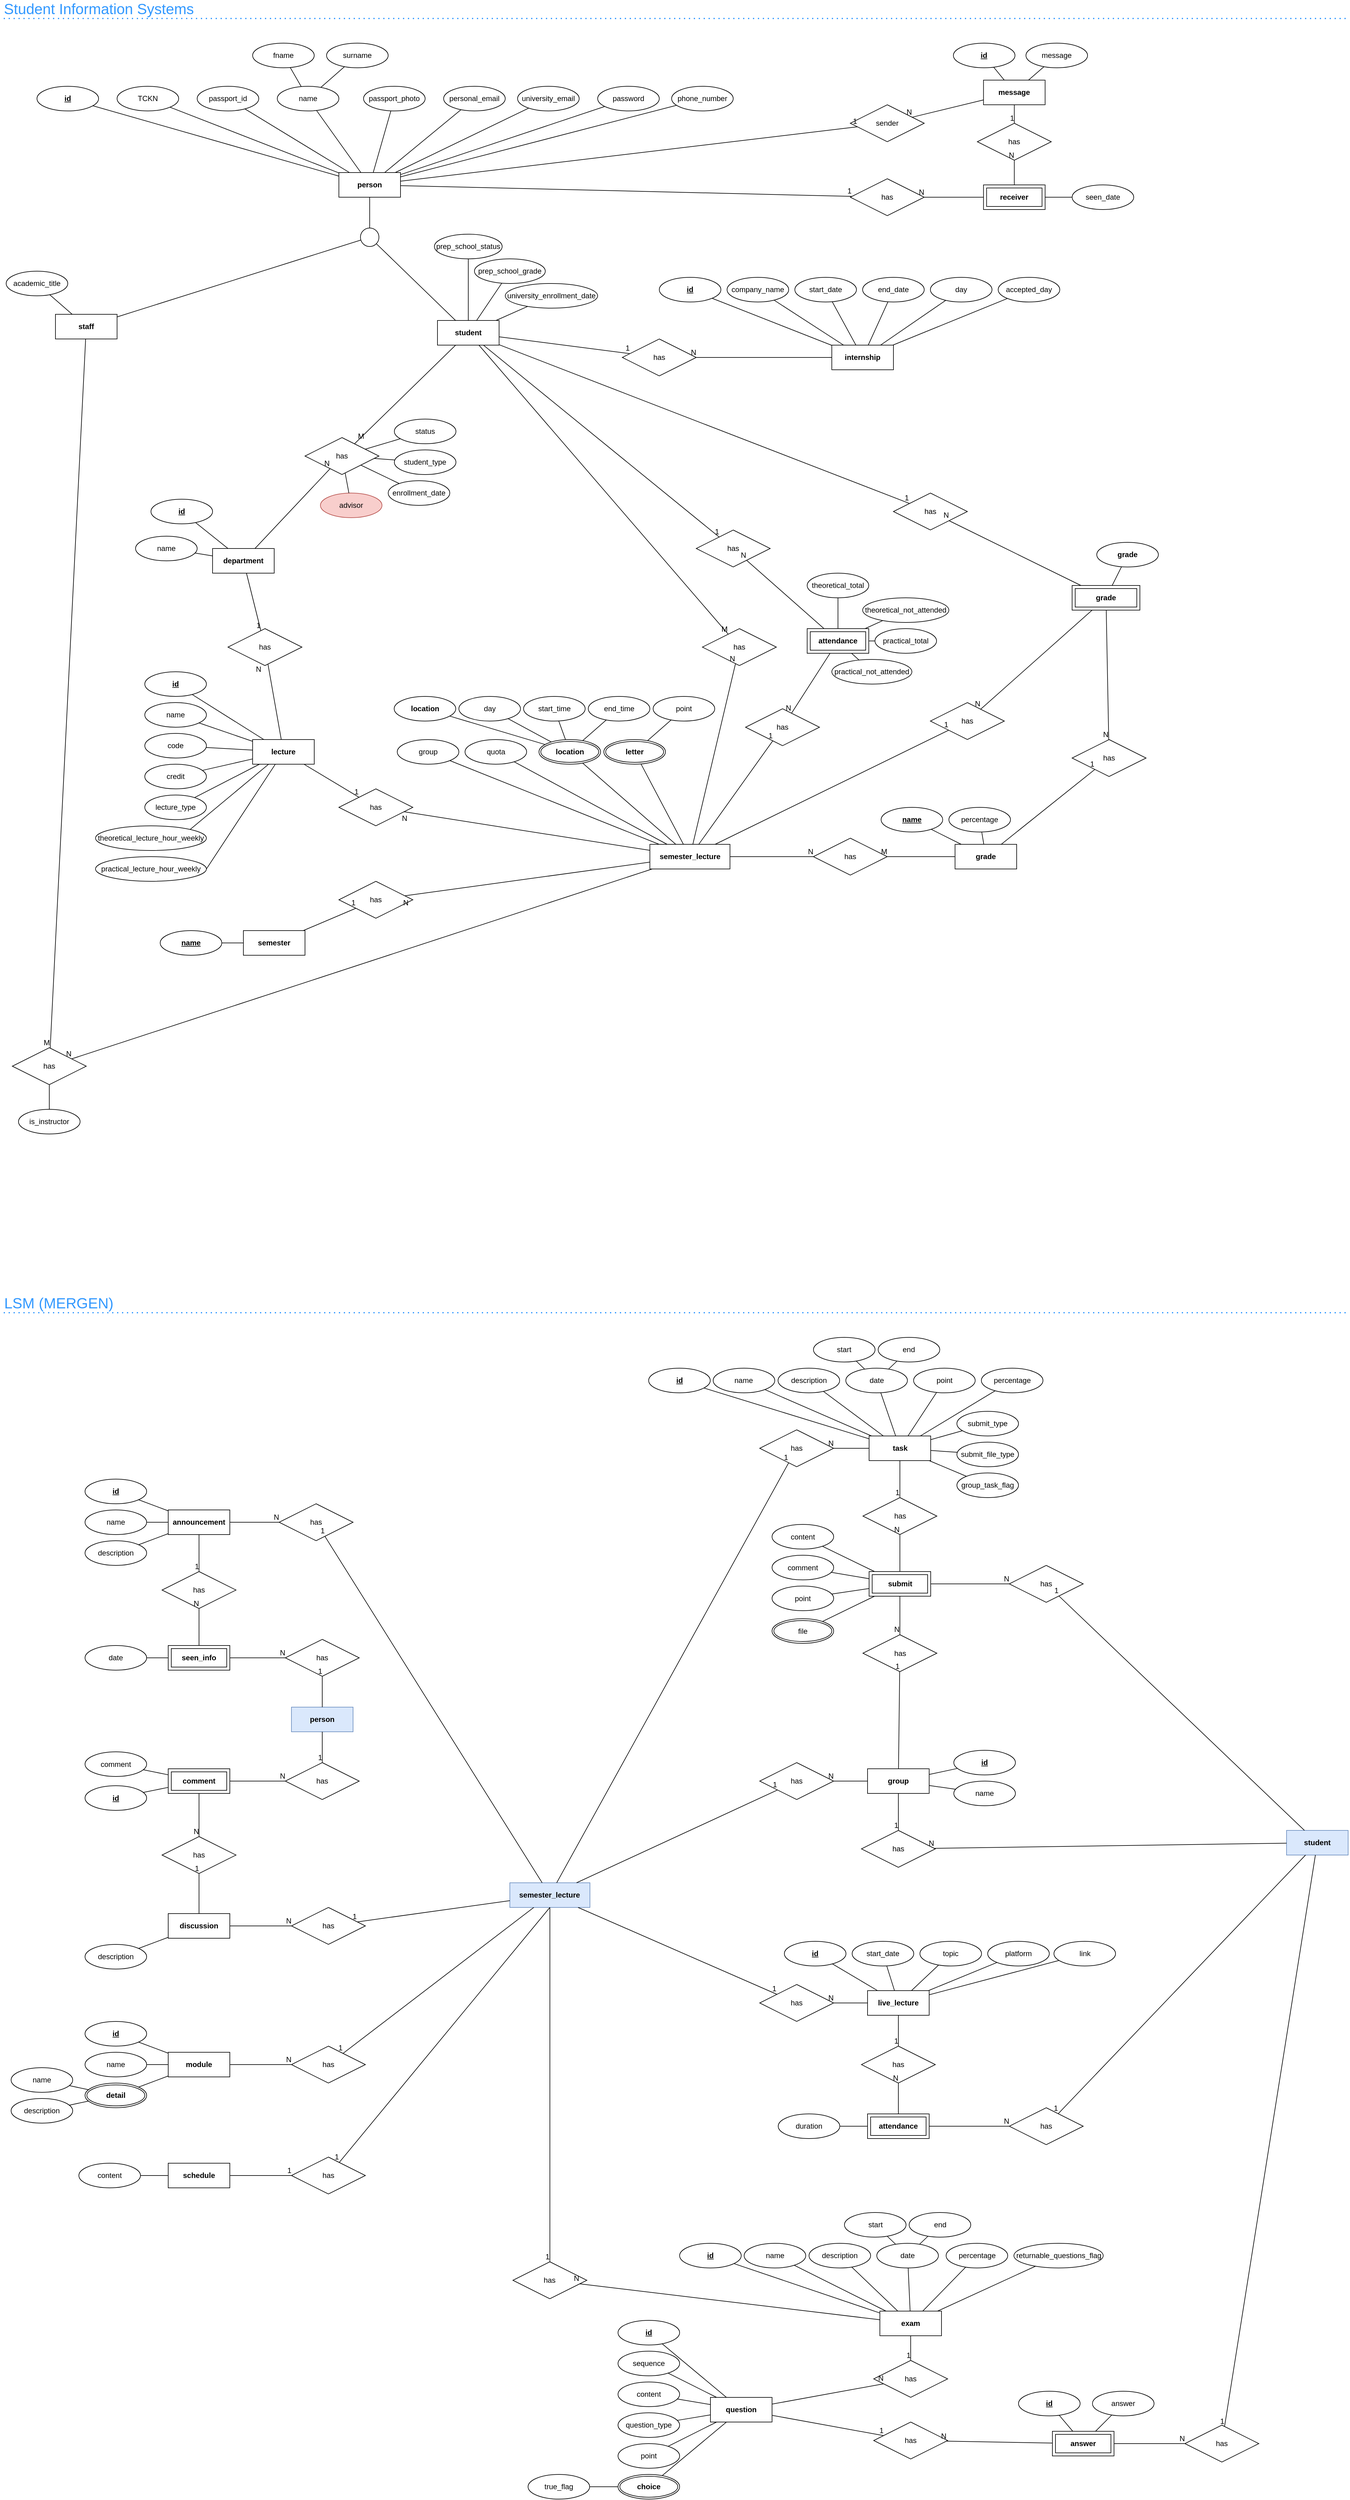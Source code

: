 <mxfile version="13.9.9" type="device"><diagram id="XMoU_OND17kwCqS3OICx" name="Page-1"><mxGraphModel dx="2893" dy="1700" grid="1" gridSize="10" guides="1" tooltips="1" connect="1" arrows="1" fold="1" page="1" pageScale="1" pageWidth="2200" pageHeight="2100" math="0" shadow="0"><root><mxCell id="0"/><mxCell id="1" parent="0"/><mxCell id="Ku2jAesm-2DQYDQjlMMh-1" value="&lt;span style=&quot;font-weight: 700&quot;&gt;person&lt;/span&gt;" style="whiteSpace=wrap;html=1;align=center;" parent="1" vertex="1"><mxGeometry x="555" y="290" width="100" height="40" as="geometry"/></mxCell><mxCell id="Ku2jAesm-2DQYDQjlMMh-2" value="&lt;span style=&quot;text-align: left&quot;&gt;TCKN&lt;/span&gt;" style="ellipse;whiteSpace=wrap;html=1;align=center;" parent="1" vertex="1"><mxGeometry x="195" y="150" width="100" height="40" as="geometry"/></mxCell><mxCell id="Ku2jAesm-2DQYDQjlMMh-3" value="&lt;span style=&quot;font-weight: 700 ; text-align: left&quot;&gt;id&lt;/span&gt;" style="ellipse;whiteSpace=wrap;html=1;align=center;fontStyle=4;" parent="1" vertex="1"><mxGeometry x="65" y="150" width="100" height="40" as="geometry"/></mxCell><mxCell id="Ku2jAesm-2DQYDQjlMMh-4" value="&lt;span style=&quot;text-align: left&quot;&gt;passport_id&lt;/span&gt;" style="ellipse;whiteSpace=wrap;html=1;align=center;" parent="1" vertex="1"><mxGeometry x="325" y="150" width="100" height="40" as="geometry"/></mxCell><mxCell id="Ku2jAesm-2DQYDQjlMMh-5" value="&lt;span style=&quot;text-align: left&quot;&gt;name&lt;/span&gt;" style="ellipse;whiteSpace=wrap;html=1;align=center;" parent="1" vertex="1"><mxGeometry x="455" y="150" width="100" height="40" as="geometry"/></mxCell><mxCell id="Ku2jAesm-2DQYDQjlMMh-6" value="&lt;span style=&quot;text-align: left&quot;&gt;surname&lt;/span&gt;" style="ellipse;whiteSpace=wrap;html=1;align=center;" parent="1" vertex="1"><mxGeometry x="535" y="80" width="100" height="40" as="geometry"/></mxCell><mxCell id="Ku2jAesm-2DQYDQjlMMh-11" value="&lt;span style=&quot;text-align: left&quot;&gt;fname&lt;/span&gt;" style="ellipse;whiteSpace=wrap;html=1;align=center;" parent="1" vertex="1"><mxGeometry x="415" y="80" width="100" height="40" as="geometry"/></mxCell><mxCell id="Ku2jAesm-2DQYDQjlMMh-12" value="&lt;span style=&quot;text-align: left&quot;&gt;passport_photo&lt;/span&gt;" style="ellipse;whiteSpace=wrap;html=1;align=center;" parent="1" vertex="1"><mxGeometry x="595" y="150" width="100" height="40" as="geometry"/></mxCell><mxCell id="Ku2jAesm-2DQYDQjlMMh-13" value="&lt;span style=&quot;text-align: left&quot;&gt;phone_number&lt;/span&gt;" style="ellipse;whiteSpace=wrap;html=1;align=center;" parent="1" vertex="1"><mxGeometry x="1095" y="150" width="100" height="40" as="geometry"/></mxCell><mxCell id="Ku2jAesm-2DQYDQjlMMh-14" value="&lt;span style=&quot;text-align: left&quot;&gt;personal_email&lt;/span&gt;" style="ellipse;whiteSpace=wrap;html=1;align=center;" parent="1" vertex="1"><mxGeometry x="725" y="150" width="100" height="40" as="geometry"/></mxCell><mxCell id="Ku2jAesm-2DQYDQjlMMh-16" value="" style="endArrow=none;html=1;rounded=0;" parent="1" source="Ku2jAesm-2DQYDQjlMMh-3" target="Ku2jAesm-2DQYDQjlMMh-1" edge="1"><mxGeometry relative="1" as="geometry"><mxPoint x="215" y="260" as="sourcePoint"/><mxPoint x="375" y="260" as="targetPoint"/></mxGeometry></mxCell><mxCell id="Ku2jAesm-2DQYDQjlMMh-17" value="" style="endArrow=none;html=1;rounded=0;" parent="1" source="Ku2jAesm-2DQYDQjlMMh-2" target="Ku2jAesm-2DQYDQjlMMh-1" edge="1"><mxGeometry relative="1" as="geometry"><mxPoint x="245.256" y="221.862" as="sourcePoint"/><mxPoint x="425" y="275.185" as="targetPoint"/></mxGeometry></mxCell><mxCell id="Ku2jAesm-2DQYDQjlMMh-18" value="" style="endArrow=none;html=1;rounded=0;" parent="1" source="Ku2jAesm-2DQYDQjlMMh-4" target="Ku2jAesm-2DQYDQjlMMh-1" edge="1"><mxGeometry relative="1" as="geometry"><mxPoint x="363.641" y="226.393" as="sourcePoint"/><mxPoint x="440.0" y="270.0" as="targetPoint"/></mxGeometry></mxCell><mxCell id="Ku2jAesm-2DQYDQjlMMh-19" value="" style="endArrow=none;html=1;rounded=0;" parent="1" source="Ku2jAesm-2DQYDQjlMMh-5" target="Ku2jAesm-2DQYDQjlMMh-1" edge="1"><mxGeometry relative="1" as="geometry"><mxPoint x="373.641" y="236.393" as="sourcePoint"/><mxPoint x="450.0" y="280.0" as="targetPoint"/></mxGeometry></mxCell><mxCell id="Ku2jAesm-2DQYDQjlMMh-20" value="" style="endArrow=none;html=1;rounded=0;" parent="1" source="Ku2jAesm-2DQYDQjlMMh-12" target="Ku2jAesm-2DQYDQjlMMh-1" edge="1"><mxGeometry relative="1" as="geometry"><mxPoint x="569.348" y="227.167" as="sourcePoint"/><mxPoint x="505.0" y="270.0" as="targetPoint"/></mxGeometry></mxCell><mxCell id="Ku2jAesm-2DQYDQjlMMh-21" value="" style="endArrow=none;html=1;rounded=0;" parent="1" source="Ku2jAesm-2DQYDQjlMMh-14" target="Ku2jAesm-2DQYDQjlMMh-1" edge="1"><mxGeometry relative="1" as="geometry"><mxPoint x="695.284" y="222.15" as="sourcePoint"/><mxPoint x="525.0" y="274.615" as="targetPoint"/></mxGeometry></mxCell><mxCell id="Ku2jAesm-2DQYDQjlMMh-22" value="" style="endArrow=none;html=1;rounded=0;" parent="1" source="Ku2jAesm-2DQYDQjlMMh-13" target="Ku2jAesm-2DQYDQjlMMh-1" edge="1"><mxGeometry relative="1" as="geometry"><mxPoint x="820.516" y="219.132" as="sourcePoint"/><mxPoint x="525.0" y="279.744" as="targetPoint"/></mxGeometry></mxCell><mxCell id="Ku2jAesm-2DQYDQjlMMh-23" value="" style="endArrow=none;html=1;rounded=0;" parent="1" source="Ku2jAesm-2DQYDQjlMMh-11" target="Ku2jAesm-2DQYDQjlMMh-5" edge="1"><mxGeometry relative="1" as="geometry"><mxPoint x="489.348" y="197.167" as="sourcePoint"/><mxPoint x="425.0" y="240.0" as="targetPoint"/></mxGeometry></mxCell><mxCell id="Ku2jAesm-2DQYDQjlMMh-24" value="" style="endArrow=none;html=1;rounded=0;" parent="1" source="Ku2jAesm-2DQYDQjlMMh-6" target="Ku2jAesm-2DQYDQjlMMh-5" edge="1"><mxGeometry relative="1" as="geometry"><mxPoint x="485.96" y="129.514" as="sourcePoint"/><mxPoint x="503.806" y="160.508" as="targetPoint"/></mxGeometry></mxCell><mxCell id="Ku2jAesm-2DQYDQjlMMh-26" value="&lt;span style=&quot;font-weight: 700&quot;&gt;staff&lt;/span&gt;" style="whiteSpace=wrap;html=1;align=center;" parent="1" vertex="1"><mxGeometry x="95" y="520" width="100" height="40" as="geometry"/></mxCell><mxCell id="Ku2jAesm-2DQYDQjlMMh-27" value="" style="ellipse;whiteSpace=wrap;html=1;aspect=fixed;" parent="1" vertex="1"><mxGeometry x="590" y="380" width="30" height="30" as="geometry"/></mxCell><mxCell id="Ku2jAesm-2DQYDQjlMMh-28" value="" style="endArrow=none;html=1;rounded=0;" parent="1" source="Ku2jAesm-2DQYDQjlMMh-1" target="Ku2jAesm-2DQYDQjlMMh-27" edge="1"><mxGeometry relative="1" as="geometry"><mxPoint x="515" y="440" as="sourcePoint"/><mxPoint x="675" y="440" as="targetPoint"/></mxGeometry></mxCell><mxCell id="Ku2jAesm-2DQYDQjlMMh-29" value="" style="endArrow=none;html=1;rounded=0;" parent="1" source="Ku2jAesm-2DQYDQjlMMh-26" target="Ku2jAesm-2DQYDQjlMMh-27" edge="1"><mxGeometry relative="1" as="geometry"><mxPoint x="475" y="460" as="sourcePoint"/><mxPoint x="635" y="460" as="targetPoint"/></mxGeometry></mxCell><mxCell id="Ku2jAesm-2DQYDQjlMMh-30" value="&lt;span style=&quot;font-weight: 700&quot;&gt;student&lt;/span&gt;" style="whiteSpace=wrap;html=1;align=center;" parent="1" vertex="1"><mxGeometry x="715" y="530" width="100" height="40" as="geometry"/></mxCell><mxCell id="Ku2jAesm-2DQYDQjlMMh-31" value="" style="endArrow=none;html=1;rounded=0;" parent="1" source="Ku2jAesm-2DQYDQjlMMh-30" target="Ku2jAesm-2DQYDQjlMMh-27" edge="1"><mxGeometry relative="1" as="geometry"><mxPoint x="458.226" y="540" as="sourcePoint"/><mxPoint x="603.633" y="414.788" as="targetPoint"/></mxGeometry></mxCell><mxCell id="Ku2jAesm-2DQYDQjlMMh-39" value="&lt;span style=&quot;text-align: left&quot;&gt;university_email&lt;/span&gt;" style="ellipse;whiteSpace=wrap;html=1;align=center;" parent="1" vertex="1"><mxGeometry x="845" y="150" width="100" height="40" as="geometry"/></mxCell><mxCell id="Ku2jAesm-2DQYDQjlMMh-40" value="&lt;span style=&quot;text-align: left&quot;&gt;password&lt;/span&gt;" style="ellipse;whiteSpace=wrap;html=1;align=center;" parent="1" vertex="1"><mxGeometry x="975" y="150" width="100" height="40" as="geometry"/></mxCell><mxCell id="Ku2jAesm-2DQYDQjlMMh-41" value="" style="endArrow=none;html=1;rounded=0;" parent="1" source="Ku2jAesm-2DQYDQjlMMh-39" target="Ku2jAesm-2DQYDQjlMMh-1" edge="1"><mxGeometry relative="1" as="geometry"><mxPoint x="763.242" y="198.007" as="sourcePoint"/><mxPoint x="639.286" y="300" as="targetPoint"/></mxGeometry></mxCell><mxCell id="Ku2jAesm-2DQYDQjlMMh-42" value="" style="endArrow=none;html=1;rounded=0;" parent="1" source="Ku2jAesm-2DQYDQjlMMh-40" target="Ku2jAesm-2DQYDQjlMMh-1" edge="1"><mxGeometry relative="1" as="geometry"><mxPoint x="873.117" y="195.406" as="sourcePoint"/><mxPoint x="656.429" y="300" as="targetPoint"/></mxGeometry></mxCell><mxCell id="Ku2jAesm-2DQYDQjlMMh-44" value="&lt;span style=&quot;text-align: left&quot;&gt;academic_title&lt;/span&gt;" style="ellipse;whiteSpace=wrap;html=1;align=center;strokeColor=#000000;fillColor=#ffffff;" parent="1" vertex="1"><mxGeometry x="15" y="450" width="100" height="40" as="geometry"/></mxCell><mxCell id="Ku2jAesm-2DQYDQjlMMh-45" value="" style="endArrow=none;html=1;rounded=0;" parent="1" source="Ku2jAesm-2DQYDQjlMMh-44" target="Ku2jAesm-2DQYDQjlMMh-26" edge="1"><mxGeometry relative="1" as="geometry"><mxPoint x="325" y="550" as="sourcePoint"/><mxPoint x="485" y="550" as="targetPoint"/></mxGeometry></mxCell><mxCell id="Ku2jAesm-2DQYDQjlMMh-47" value="&lt;span style=&quot;text-align: left&quot;&gt;prep_school_status&lt;/span&gt;" style="ellipse;whiteSpace=wrap;html=1;align=center;strokeColor=#000000;fillColor=#ffffff;" parent="1" vertex="1"><mxGeometry x="710" y="390" width="110" height="40" as="geometry"/></mxCell><mxCell id="Ku2jAesm-2DQYDQjlMMh-48" value="&lt;span style=&quot;text-align: left&quot;&gt;prep_school_grade&lt;/span&gt;" style="ellipse;whiteSpace=wrap;html=1;align=center;strokeColor=#000000;fillColor=#ffffff;" parent="1" vertex="1"><mxGeometry x="775" y="430" width="115" height="40" as="geometry"/></mxCell><mxCell id="Ku2jAesm-2DQYDQjlMMh-49" value="&lt;span style=&quot;text-align: left&quot;&gt;university_enrollment_date&lt;/span&gt;" style="ellipse;whiteSpace=wrap;html=1;align=center;strokeColor=#000000;fillColor=#ffffff;" parent="1" vertex="1"><mxGeometry x="825" y="470" width="150" height="40" as="geometry"/></mxCell><mxCell id="Ku2jAesm-2DQYDQjlMMh-50" value="" style="endArrow=none;html=1;rounded=0;" parent="1" source="Ku2jAesm-2DQYDQjlMMh-30" target="Ku2jAesm-2DQYDQjlMMh-47" edge="1"><mxGeometry relative="1" as="geometry"><mxPoint x="755" y="480" as="sourcePoint"/><mxPoint x="915" y="480" as="targetPoint"/></mxGeometry></mxCell><mxCell id="Ku2jAesm-2DQYDQjlMMh-51" value="" style="endArrow=none;html=1;rounded=0;" parent="1" source="Ku2jAesm-2DQYDQjlMMh-30" target="Ku2jAesm-2DQYDQjlMMh-48" edge="1"><mxGeometry relative="1" as="geometry"><mxPoint x="845" y="540" as="sourcePoint"/><mxPoint x="1005" y="540" as="targetPoint"/></mxGeometry></mxCell><mxCell id="Ku2jAesm-2DQYDQjlMMh-52" value="" style="endArrow=none;html=1;rounded=0;" parent="1" source="Ku2jAesm-2DQYDQjlMMh-30" target="Ku2jAesm-2DQYDQjlMMh-49" edge="1"><mxGeometry relative="1" as="geometry"><mxPoint x="808.131" y="540" as="sourcePoint"/><mxPoint x="878.811" y="497.333" as="targetPoint"/></mxGeometry></mxCell><mxCell id="Ku2jAesm-2DQYDQjlMMh-53" value="has" style="shape=rhombus;perimeter=rhombusPerimeter;whiteSpace=wrap;html=1;align=center;strokeColor=#000000;fillColor=#ffffff;" parent="1" vertex="1"><mxGeometry x="500" y="720" width="120" height="60" as="geometry"/></mxCell><mxCell id="Ku2jAesm-2DQYDQjlMMh-54" value="&lt;span style=&quot;font-weight: 700&quot;&gt;department&lt;/span&gt;" style="whiteSpace=wrap;html=1;align=center;strokeColor=#000000;fillColor=#ffffff;" parent="1" vertex="1"><mxGeometry x="350" y="900" width="100" height="40" as="geometry"/></mxCell><mxCell id="Ku2jAesm-2DQYDQjlMMh-55" value="&lt;span style=&quot;font-weight: 700 ; text-align: left&quot;&gt;id&lt;/span&gt;" style="ellipse;whiteSpace=wrap;html=1;align=center;fontStyle=4;strokeColor=#000000;fillColor=#ffffff;" parent="1" vertex="1"><mxGeometry x="250" y="820" width="100" height="40" as="geometry"/></mxCell><mxCell id="Ku2jAesm-2DQYDQjlMMh-56" value="&lt;span style=&quot;text-align: left&quot;&gt;name&lt;/span&gt;" style="ellipse;whiteSpace=wrap;html=1;align=center;strokeColor=#000000;fillColor=#ffffff;" parent="1" vertex="1"><mxGeometry x="225" y="880" width="100" height="40" as="geometry"/></mxCell><mxCell id="Ku2jAesm-2DQYDQjlMMh-58" value="" style="endArrow=none;html=1;rounded=0;" parent="1" source="Ku2jAesm-2DQYDQjlMMh-55" target="Ku2jAesm-2DQYDQjlMMh-54" edge="1"><mxGeometry relative="1" as="geometry"><mxPoint x="295" y="960" as="sourcePoint"/><mxPoint x="455" y="960" as="targetPoint"/></mxGeometry></mxCell><mxCell id="Ku2jAesm-2DQYDQjlMMh-59" value="" style="endArrow=none;html=1;rounded=0;" parent="1" source="Ku2jAesm-2DQYDQjlMMh-56" target="Ku2jAesm-2DQYDQjlMMh-54" edge="1"><mxGeometry relative="1" as="geometry"><mxPoint x="360.925" y="868.958" as="sourcePoint"/><mxPoint x="387.857" y="900" as="targetPoint"/></mxGeometry></mxCell><mxCell id="Ku2jAesm-2DQYDQjlMMh-68" value="" style="endArrow=none;html=1;rounded=0;" parent="1" source="Ku2jAesm-2DQYDQjlMMh-54" target="Ku2jAesm-2DQYDQjlMMh-53" edge="1"><mxGeometry relative="1" as="geometry"><mxPoint x="665" y="870" as="sourcePoint"/><mxPoint x="825" y="870" as="targetPoint"/></mxGeometry></mxCell><mxCell id="Ku2jAesm-2DQYDQjlMMh-69" value="N" style="resizable=0;html=1;align=right;verticalAlign=bottom;" parent="Ku2jAesm-2DQYDQjlMMh-68" connectable="0" vertex="1"><mxGeometry x="1" relative="1" as="geometry"/></mxCell><mxCell id="Ku2jAesm-2DQYDQjlMMh-70" value="" style="endArrow=none;html=1;rounded=0;" parent="1" source="Ku2jAesm-2DQYDQjlMMh-30" target="Ku2jAesm-2DQYDQjlMMh-53" edge="1"><mxGeometry relative="1" as="geometry"><mxPoint x="785" y="640" as="sourcePoint"/><mxPoint x="945" y="640" as="targetPoint"/></mxGeometry></mxCell><mxCell id="Ku2jAesm-2DQYDQjlMMh-71" value="M" style="resizable=0;html=1;align=right;verticalAlign=bottom;" parent="Ku2jAesm-2DQYDQjlMMh-70" connectable="0" vertex="1"><mxGeometry x="1" relative="1" as="geometry"><mxPoint x="16.21" y="-3.62" as="offset"/></mxGeometry></mxCell><mxCell id="Ku2jAesm-2DQYDQjlMMh-72" value="&lt;span style=&quot;text-align: left&quot;&gt;status&lt;/span&gt;" style="ellipse;whiteSpace=wrap;html=1;align=center;strokeColor=#000000;fillColor=#ffffff;" parent="1" vertex="1"><mxGeometry x="645" y="690" width="100" height="40" as="geometry"/></mxCell><mxCell id="Ku2jAesm-2DQYDQjlMMh-77" value="&lt;span style=&quot;text-align: left&quot;&gt;student_type&lt;/span&gt;" style="ellipse;whiteSpace=wrap;html=1;align=center;strokeColor=#000000;fillColor=#ffffff;" parent="1" vertex="1"><mxGeometry x="645" y="740" width="100" height="40" as="geometry"/></mxCell><mxCell id="Ku2jAesm-2DQYDQjlMMh-78" value="&lt;span style=&quot;text-align: left&quot;&gt;enrollment_date&lt;/span&gt;" style="ellipse;whiteSpace=wrap;html=1;align=center;strokeColor=#000000;fillColor=#ffffff;" parent="1" vertex="1"><mxGeometry x="635" y="790" width="100" height="40" as="geometry"/></mxCell><mxCell id="Ku2jAesm-2DQYDQjlMMh-79" value="" style="endArrow=none;html=1;rounded=0;" parent="1" source="Ku2jAesm-2DQYDQjlMMh-53" target="Ku2jAesm-2DQYDQjlMMh-72" edge="1"><mxGeometry relative="1" as="geometry"><mxPoint x="570" y="800" as="sourcePoint"/><mxPoint x="637.639" y="687.889" as="targetPoint"/></mxGeometry></mxCell><mxCell id="Ku2jAesm-2DQYDQjlMMh-80" value="" style="endArrow=none;html=1;rounded=0;" parent="1" source="Ku2jAesm-2DQYDQjlMMh-53" target="Ku2jAesm-2DQYDQjlMMh-77" edge="1"><mxGeometry relative="1" as="geometry"><mxPoint x="593.077" y="741.538" as="sourcePoint"/><mxPoint x="647.639" y="697.889" as="targetPoint"/></mxGeometry></mxCell><mxCell id="Ku2jAesm-2DQYDQjlMMh-81" value="" style="endArrow=none;html=1;rounded=0;" parent="1" source="Ku2jAesm-2DQYDQjlMMh-53" target="Ku2jAesm-2DQYDQjlMMh-78" edge="1"><mxGeometry relative="1" as="geometry"><mxPoint x="609.13" y="749.565" as="sourcePoint"/><mxPoint x="678.397" y="731.094" as="targetPoint"/></mxGeometry></mxCell><mxCell id="Ku2jAesm-2DQYDQjlMMh-88" value="&lt;span style=&quot;font-weight: 700&quot;&gt;internship&lt;/span&gt;" style="whiteSpace=wrap;html=1;align=center;strokeColor=#000000;fillColor=#ffffff;" parent="1" vertex="1"><mxGeometry x="1355" y="570" width="100" height="40" as="geometry"/></mxCell><mxCell id="Ku2jAesm-2DQYDQjlMMh-89" value="has" style="shape=rhombus;perimeter=rhombusPerimeter;whiteSpace=wrap;html=1;align=center;strokeColor=#000000;fillColor=#ffffff;" parent="1" vertex="1"><mxGeometry x="1015" y="560" width="120" height="60" as="geometry"/></mxCell><mxCell id="Ku2jAesm-2DQYDQjlMMh-90" value="" style="endArrow=none;html=1;rounded=0;" parent="1" source="Ku2jAesm-2DQYDQjlMMh-88" target="Ku2jAesm-2DQYDQjlMMh-89" edge="1"><mxGeometry relative="1" as="geometry"><mxPoint x="835" y="640" as="sourcePoint"/><mxPoint x="1075" y="590" as="targetPoint"/></mxGeometry></mxCell><mxCell id="Ku2jAesm-2DQYDQjlMMh-91" value="N" style="resizable=0;html=1;align=right;verticalAlign=bottom;" parent="Ku2jAesm-2DQYDQjlMMh-90" connectable="0" vertex="1"><mxGeometry x="1" relative="1" as="geometry"/></mxCell><mxCell id="Ku2jAesm-2DQYDQjlMMh-92" value="" style="endArrow=none;html=1;rounded=0;" parent="1" source="Ku2jAesm-2DQYDQjlMMh-30" target="Ku2jAesm-2DQYDQjlMMh-89" edge="1"><mxGeometry relative="1" as="geometry"><mxPoint x="845" y="630" as="sourcePoint"/><mxPoint x="1005" y="630" as="targetPoint"/></mxGeometry></mxCell><mxCell id="Ku2jAesm-2DQYDQjlMMh-93" value="1" style="resizable=0;html=1;align=right;verticalAlign=bottom;" parent="Ku2jAesm-2DQYDQjlMMh-92" connectable="0" vertex="1"><mxGeometry x="1" relative="1" as="geometry"/></mxCell><mxCell id="Ku2jAesm-2DQYDQjlMMh-94" value="&lt;span style=&quot;font-weight: 700 ; text-align: left&quot;&gt;id&lt;/span&gt;" style="ellipse;whiteSpace=wrap;html=1;align=center;fontStyle=4;strokeColor=#000000;fillColor=#ffffff;" parent="1" vertex="1"><mxGeometry x="1075" y="460" width="100" height="40" as="geometry"/></mxCell><mxCell id="Ku2jAesm-2DQYDQjlMMh-95" value="&lt;span style=&quot;text-align: left&quot;&gt;company_name&lt;/span&gt;" style="ellipse;whiteSpace=wrap;html=1;align=center;strokeColor=#000000;fillColor=#ffffff;" parent="1" vertex="1"><mxGeometry x="1185" y="460" width="100" height="40" as="geometry"/></mxCell><mxCell id="Ku2jAesm-2DQYDQjlMMh-96" value="&lt;span style=&quot;text-align: left&quot;&gt;start_date&lt;/span&gt;" style="ellipse;whiteSpace=wrap;html=1;align=center;strokeColor=#000000;fillColor=#ffffff;" parent="1" vertex="1"><mxGeometry x="1295" y="460" width="100" height="40" as="geometry"/></mxCell><mxCell id="Ku2jAesm-2DQYDQjlMMh-97" value="&lt;span style=&quot;text-align: left&quot;&gt;end_date&lt;/span&gt;" style="ellipse;whiteSpace=wrap;html=1;align=center;strokeColor=#000000;fillColor=#ffffff;" parent="1" vertex="1"><mxGeometry x="1405" y="460" width="100" height="40" as="geometry"/></mxCell><mxCell id="Ku2jAesm-2DQYDQjlMMh-98" value="&lt;span style=&quot;text-align: left&quot;&gt;day&lt;/span&gt;" style="ellipse;whiteSpace=wrap;html=1;align=center;strokeColor=#000000;fillColor=#ffffff;" parent="1" vertex="1"><mxGeometry x="1515" y="460" width="100" height="40" as="geometry"/></mxCell><mxCell id="Ku2jAesm-2DQYDQjlMMh-99" value="&lt;span style=&quot;text-align: left&quot;&gt;accepted_day&lt;/span&gt;" style="ellipse;whiteSpace=wrap;html=1;align=center;strokeColor=#000000;fillColor=#ffffff;" parent="1" vertex="1"><mxGeometry x="1625" y="460" width="100" height="40" as="geometry"/></mxCell><mxCell id="Ku2jAesm-2DQYDQjlMMh-101" value="" style="endArrow=none;html=1;rounded=0;" parent="1" source="Ku2jAesm-2DQYDQjlMMh-94" target="Ku2jAesm-2DQYDQjlMMh-88" edge="1"><mxGeometry relative="1" as="geometry"><mxPoint x="1185" y="560" as="sourcePoint"/><mxPoint x="1345" y="560" as="targetPoint"/></mxGeometry></mxCell><mxCell id="Ku2jAesm-2DQYDQjlMMh-102" value="" style="endArrow=none;html=1;rounded=0;" parent="1" source="Ku2jAesm-2DQYDQjlMMh-95" target="Ku2jAesm-2DQYDQjlMMh-88" edge="1"><mxGeometry relative="1" as="geometry"><mxPoint x="1170.811" y="503.957" as="sourcePoint"/><mxPoint x="1365" y="580.357" as="targetPoint"/></mxGeometry></mxCell><mxCell id="Ku2jAesm-2DQYDQjlMMh-103" value="" style="endArrow=none;html=1;rounded=0;" parent="1" source="Ku2jAesm-2DQYDQjlMMh-96" target="Ku2jAesm-2DQYDQjlMMh-88" edge="1"><mxGeometry relative="1" as="geometry"><mxPoint x="1271.379" y="506.99" as="sourcePoint"/><mxPoint x="1384.091" y="580" as="targetPoint"/></mxGeometry></mxCell><mxCell id="Ku2jAesm-2DQYDQjlMMh-104" value="" style="endArrow=none;html=1;rounded=0;" parent="1" source="Ku2jAesm-2DQYDQjlMMh-97" target="Ku2jAesm-2DQYDQjlMMh-88" edge="1"><mxGeometry relative="1" as="geometry"><mxPoint x="1365.547" y="509.55" as="sourcePoint"/><mxPoint x="1415" y="580" as="targetPoint"/></mxGeometry></mxCell><mxCell id="Ku2jAesm-2DQYDQjlMMh-105" value="" style="endArrow=none;html=1;rounded=0;" parent="1" source="Ku2jAesm-2DQYDQjlMMh-98" target="Ku2jAesm-2DQYDQjlMMh-88" edge="1"><mxGeometry relative="1" as="geometry"><mxPoint x="1456.193" y="509.687" as="sourcePoint"/><mxPoint x="1424.091" y="580" as="targetPoint"/></mxGeometry></mxCell><mxCell id="Ku2jAesm-2DQYDQjlMMh-106" value="" style="endArrow=none;html=1;rounded=0;" parent="1" source="Ku2jAesm-2DQYDQjlMMh-99" target="Ku2jAesm-2DQYDQjlMMh-88" edge="1"><mxGeometry relative="1" as="geometry"><mxPoint x="1549.778" y="507.269" as="sourcePoint"/><mxPoint x="1444.091" y="580" as="targetPoint"/></mxGeometry></mxCell><mxCell id="Ku2jAesm-2DQYDQjlMMh-107" value="has" style="shape=rhombus;perimeter=rhombusPerimeter;whiteSpace=wrap;html=1;align=center;strokeColor=#000000;fillColor=#ffffff;" parent="1" vertex="1"><mxGeometry x="375" y="1030" width="120" height="60" as="geometry"/></mxCell><mxCell id="Ku2jAesm-2DQYDQjlMMh-108" value="&lt;span style=&quot;font-weight: 700&quot;&gt;lecture&lt;/span&gt;" style="whiteSpace=wrap;html=1;align=center;strokeColor=#000000;fillColor=#ffffff;" parent="1" vertex="1"><mxGeometry x="415" y="1210" width="100" height="40" as="geometry"/></mxCell><mxCell id="Ku2jAesm-2DQYDQjlMMh-109" value="&lt;span style=&quot;text-align: left&quot;&gt;name&lt;/span&gt;" style="ellipse;whiteSpace=wrap;html=1;align=center;strokeColor=#000000;fillColor=#ffffff;" parent="1" vertex="1"><mxGeometry x="240" y="1150" width="100" height="40" as="geometry"/></mxCell><mxCell id="Ku2jAesm-2DQYDQjlMMh-110" value="&lt;span style=&quot;font-weight: 700 ; text-align: left&quot;&gt;id&lt;/span&gt;" style="ellipse;whiteSpace=wrap;html=1;align=center;fontStyle=4;strokeColor=#000000;fillColor=#ffffff;" parent="1" vertex="1"><mxGeometry x="240" y="1100" width="100" height="40" as="geometry"/></mxCell><mxCell id="Ku2jAesm-2DQYDQjlMMh-111" value="&lt;span style=&quot;text-align: left&quot;&gt;code&lt;/span&gt;" style="ellipse;whiteSpace=wrap;html=1;align=center;strokeColor=#000000;fillColor=#ffffff;" parent="1" vertex="1"><mxGeometry x="240" y="1200" width="100" height="40" as="geometry"/></mxCell><mxCell id="Ku2jAesm-2DQYDQjlMMh-112" value="&lt;span style=&quot;text-align: left&quot;&gt;theoretical_lecture_hour_weekly&lt;/span&gt;" style="ellipse;whiteSpace=wrap;html=1;align=center;strokeColor=#000000;fillColor=#ffffff;" parent="1" vertex="1"><mxGeometry x="160" y="1350" width="180" height="40" as="geometry"/></mxCell><mxCell id="Ku2jAesm-2DQYDQjlMMh-113" value="&lt;span style=&quot;text-align: left&quot;&gt;credit&lt;/span&gt;" style="ellipse;whiteSpace=wrap;html=1;align=center;strokeColor=#000000;fillColor=#ffffff;" parent="1" vertex="1"><mxGeometry x="240" y="1250" width="100" height="40" as="geometry"/></mxCell><mxCell id="Ku2jAesm-2DQYDQjlMMh-114" value="&lt;span style=&quot;text-align: left&quot;&gt;lecture_type&lt;/span&gt;" style="ellipse;whiteSpace=wrap;html=1;align=center;strokeColor=#000000;fillColor=#ffffff;" parent="1" vertex="1"><mxGeometry x="240" y="1300" width="100" height="40" as="geometry"/></mxCell><mxCell id="Ku2jAesm-2DQYDQjlMMh-115" value="&lt;span style=&quot;text-align: left&quot;&gt;practical_lecture_hour_weekly&lt;/span&gt;" style="ellipse;whiteSpace=wrap;html=1;align=center;strokeColor=#000000;fillColor=#ffffff;" parent="1" vertex="1"><mxGeometry x="160" y="1400" width="180" height="40" as="geometry"/></mxCell><mxCell id="Ku2jAesm-2DQYDQjlMMh-116" value="" style="endArrow=none;html=1;rounded=0;exitX=1;exitY=0.5;exitDx=0;exitDy=0;" parent="1" source="Ku2jAesm-2DQYDQjlMMh-115" target="Ku2jAesm-2DQYDQjlMMh-108" edge="1"><mxGeometry relative="1" as="geometry"><mxPoint x="380" y="1390" as="sourcePoint"/><mxPoint x="540" y="1390" as="targetPoint"/></mxGeometry></mxCell><mxCell id="Ku2jAesm-2DQYDQjlMMh-117" value="" style="endArrow=none;html=1;rounded=0;exitX=1;exitY=0;exitDx=0;exitDy=0;" parent="1" source="Ku2jAesm-2DQYDQjlMMh-112" target="Ku2jAesm-2DQYDQjlMMh-108" edge="1"><mxGeometry relative="1" as="geometry"><mxPoint x="314.315" y="1440.255" as="sourcePoint"/><mxPoint x="445.455" y="1260" as="targetPoint"/></mxGeometry></mxCell><mxCell id="Ku2jAesm-2DQYDQjlMMh-118" value="" style="endArrow=none;html=1;rounded=0;" parent="1" source="Ku2jAesm-2DQYDQjlMMh-108" target="Ku2jAesm-2DQYDQjlMMh-110" edge="1"><mxGeometry relative="1" as="geometry"><mxPoint x="360" y="1160" as="sourcePoint"/><mxPoint x="520" y="1160" as="targetPoint"/></mxGeometry></mxCell><mxCell id="Ku2jAesm-2DQYDQjlMMh-119" value="" style="endArrow=none;html=1;rounded=0;" parent="1" source="Ku2jAesm-2DQYDQjlMMh-108" target="Ku2jAesm-2DQYDQjlMMh-109" edge="1"><mxGeometry relative="1" as="geometry"><mxPoint x="420.0" y="1220" as="sourcePoint"/><mxPoint x="331.235" y="1175.617" as="targetPoint"/></mxGeometry></mxCell><mxCell id="Ku2jAesm-2DQYDQjlMMh-120" value="" style="endArrow=none;html=1;rounded=0;" parent="1" source="Ku2jAesm-2DQYDQjlMMh-108" target="Ku2jAesm-2DQYDQjlMMh-111" edge="1"><mxGeometry relative="1" as="geometry"><mxPoint x="410" y="1230.625" as="sourcePoint"/><mxPoint x="345.273" y="1218.489" as="targetPoint"/></mxGeometry></mxCell><mxCell id="Ku2jAesm-2DQYDQjlMMh-121" value="" style="endArrow=none;html=1;rounded=0;" parent="1" source="Ku2jAesm-2DQYDQjlMMh-108" target="Ku2jAesm-2DQYDQjlMMh-113" edge="1"><mxGeometry relative="1" as="geometry"><mxPoint x="410" y="1246.25" as="sourcePoint"/><mxPoint x="347.724" y="1254.035" as="targetPoint"/></mxGeometry></mxCell><mxCell id="Ku2jAesm-2DQYDQjlMMh-122" value="" style="endArrow=none;html=1;rounded=0;" parent="1" source="Ku2jAesm-2DQYDQjlMMh-108" target="Ku2jAesm-2DQYDQjlMMh-114" edge="1"><mxGeometry relative="1" as="geometry"><mxPoint x="414.286" y="1260" as="sourcePoint"/><mxPoint x="333.738" y="1295.239" as="targetPoint"/></mxGeometry></mxCell><mxCell id="Ku2jAesm-2DQYDQjlMMh-123" value="" style="endArrow=none;html=1;rounded=0;" parent="1" source="Ku2jAesm-2DQYDQjlMMh-54" target="Ku2jAesm-2DQYDQjlMMh-107" edge="1"><mxGeometry relative="1" as="geometry"><mxPoint x="465" y="910" as="sourcePoint"/><mxPoint x="625" y="910" as="targetPoint"/></mxGeometry></mxCell><mxCell id="Ku2jAesm-2DQYDQjlMMh-124" value="1" style="resizable=0;html=1;align=right;verticalAlign=bottom;" parent="Ku2jAesm-2DQYDQjlMMh-123" connectable="0" vertex="1"><mxGeometry x="1" relative="1" as="geometry"/></mxCell><mxCell id="Ku2jAesm-2DQYDQjlMMh-125" value="" style="endArrow=none;html=1;rounded=0;" parent="1" source="Ku2jAesm-2DQYDQjlMMh-108" target="Ku2jAesm-2DQYDQjlMMh-107" edge="1"><mxGeometry relative="1" as="geometry"><mxPoint x="500" y="1170" as="sourcePoint"/><mxPoint x="660" y="1170" as="targetPoint"/></mxGeometry></mxCell><mxCell id="Ku2jAesm-2DQYDQjlMMh-126" value="N" style="resizable=0;html=1;align=right;verticalAlign=bottom;" parent="Ku2jAesm-2DQYDQjlMMh-125" connectable="0" vertex="1"><mxGeometry x="1" relative="1" as="geometry"><mxPoint x="-10.56" y="17.2" as="offset"/></mxGeometry></mxCell><mxCell id="Ku2jAesm-2DQYDQjlMMh-127" value="&lt;span style=&quot;font-weight: 700&quot;&gt;semester&lt;/span&gt;" style="whiteSpace=wrap;html=1;align=center;strokeColor=#000000;fillColor=#ffffff;" parent="1" vertex="1"><mxGeometry x="400" y="1520" width="100" height="40" as="geometry"/></mxCell><mxCell id="Ku2jAesm-2DQYDQjlMMh-128" value="&lt;span style=&quot;font-weight: 700 ; text-align: left&quot;&gt;name&lt;/span&gt;" style="ellipse;whiteSpace=wrap;html=1;align=center;fontStyle=4;strokeColor=#000000;fillColor=#ffffff;" parent="1" vertex="1"><mxGeometry x="265" y="1520" width="100" height="40" as="geometry"/></mxCell><mxCell id="Ku2jAesm-2DQYDQjlMMh-129" value="" style="endArrow=none;html=1;rounded=0;" parent="1" source="Ku2jAesm-2DQYDQjlMMh-127" target="Ku2jAesm-2DQYDQjlMMh-128" edge="1"><mxGeometry relative="1" as="geometry"><mxPoint x="245" y="1610" as="sourcePoint"/><mxPoint x="405" y="1610" as="targetPoint"/></mxGeometry></mxCell><mxCell id="Ku2jAesm-2DQYDQjlMMh-135" value="&lt;span style=&quot;text-align: left&quot;&gt;group&lt;/span&gt;" style="ellipse;whiteSpace=wrap;html=1;align=center;strokeColor=#000000;fillColor=#ffffff;" parent="1" vertex="1"><mxGeometry x="649.72" y="1210" width="100" height="40" as="geometry"/></mxCell><mxCell id="Ku2jAesm-2DQYDQjlMMh-136" value="&lt;span style=&quot;text-align: left&quot;&gt;quota&lt;/span&gt;" style="ellipse;whiteSpace=wrap;html=1;align=center;strokeColor=#000000;fillColor=#ffffff;" parent="1" vertex="1"><mxGeometry x="759.72" y="1210" width="100" height="40" as="geometry"/></mxCell><mxCell id="Ku2jAesm-2DQYDQjlMMh-137" value="" style="endArrow=none;html=1;rounded=0;" parent="1" source="Ku2jAesm-2DQYDQjlMMh-135" target="Ku2jAesm-2DQYDQjlMMh-165" edge="1"><mxGeometry relative="1" as="geometry"><mxPoint x="994.72" y="1280" as="sourcePoint"/><mxPoint x="1063.456" y="1218.132" as="targetPoint"/></mxGeometry></mxCell><mxCell id="Ku2jAesm-2DQYDQjlMMh-138" value="" style="endArrow=none;html=1;rounded=0;" parent="1" source="Ku2jAesm-2DQYDQjlMMh-136" target="Ku2jAesm-2DQYDQjlMMh-165" edge="1"><mxGeometry relative="1" as="geometry"><mxPoint x="1069.54" y="1189.101" as="sourcePoint"/><mxPoint x="1071.024" y="1214.348" as="targetPoint"/></mxGeometry></mxCell><mxCell id="Ku2jAesm-2DQYDQjlMMh-142" value="&lt;span style=&quot;font-weight: 700&quot;&gt;location&lt;/span&gt;" style="ellipse;whiteSpace=wrap;html=1;align=center;strokeColor=#000000;fillColor=#ffffff;" parent="1" vertex="1"><mxGeometry x="644.72" y="1140" width="100" height="40" as="geometry"/></mxCell><mxCell id="Ku2jAesm-2DQYDQjlMMh-143" value="&lt;span style=&quot;text-align: left&quot;&gt;start_time&lt;/span&gt;" style="ellipse;whiteSpace=wrap;html=1;align=center;strokeColor=#000000;fillColor=#ffffff;" parent="1" vertex="1"><mxGeometry x="854.72" y="1140" width="100" height="40" as="geometry"/></mxCell><mxCell id="Ku2jAesm-2DQYDQjlMMh-146" value="&lt;span style=&quot;text-align: left&quot;&gt;end_time&lt;/span&gt;" style="ellipse;whiteSpace=wrap;html=1;align=center;strokeColor=#000000;fillColor=#ffffff;" parent="1" vertex="1"><mxGeometry x="959.72" y="1140" width="100" height="40" as="geometry"/></mxCell><mxCell id="Ku2jAesm-2DQYDQjlMMh-147" value="&lt;span style=&quot;text-align: left&quot;&gt;day&lt;/span&gt;" style="ellipse;whiteSpace=wrap;html=1;align=center;strokeColor=#000000;fillColor=#ffffff;" parent="1" vertex="1"><mxGeometry x="749.72" y="1140" width="100" height="40" as="geometry"/></mxCell><mxCell id="Ku2jAesm-2DQYDQjlMMh-149" value="&lt;span style=&quot;font-weight: 700&quot;&gt;location&lt;/span&gt;" style="ellipse;shape=doubleEllipse;margin=3;whiteSpace=wrap;html=1;align=center;strokeColor=#000000;fillColor=#ffffff;" parent="1" vertex="1"><mxGeometry x="879.72" y="1210" width="100" height="40" as="geometry"/></mxCell><mxCell id="Ku2jAesm-2DQYDQjlMMh-150" value="" style="endArrow=none;html=1;rounded=0;" parent="1" source="Ku2jAesm-2DQYDQjlMMh-149" target="Ku2jAesm-2DQYDQjlMMh-142" edge="1"><mxGeometry relative="1" as="geometry"><mxPoint x="894.72" y="1285" as="sourcePoint"/><mxPoint x="1054.72" y="1285" as="targetPoint"/></mxGeometry></mxCell><mxCell id="Ku2jAesm-2DQYDQjlMMh-151" value="" style="endArrow=none;html=1;rounded=0;" parent="1" source="Ku2jAesm-2DQYDQjlMMh-149" target="Ku2jAesm-2DQYDQjlMMh-147" edge="1"><mxGeometry relative="1" as="geometry"><mxPoint x="959.72" y="1235" as="sourcePoint"/><mxPoint x="934.72" y="1235" as="targetPoint"/></mxGeometry></mxCell><mxCell id="Ku2jAesm-2DQYDQjlMMh-152" value="" style="endArrow=none;html=1;rounded=0;" parent="1" source="Ku2jAesm-2DQYDQjlMMh-149" target="Ku2jAesm-2DQYDQjlMMh-143" edge="1"><mxGeometry relative="1" as="geometry"><mxPoint x="973.79" y="1248.908" as="sourcePoint"/><mxPoint x="915.762" y="1271.138" as="targetPoint"/></mxGeometry></mxCell><mxCell id="Ku2jAesm-2DQYDQjlMMh-153" value="" style="endArrow=none;html=1;rounded=0;" parent="1" source="Ku2jAesm-2DQYDQjlMMh-149" target="Ku2jAesm-2DQYDQjlMMh-146" edge="1"><mxGeometry relative="1" as="geometry"><mxPoint x="987.447" y="1252.906" as="sourcePoint"/><mxPoint x="1139.72" y="1230" as="targetPoint"/></mxGeometry></mxCell><mxCell id="Ku2jAesm-2DQYDQjlMMh-154" value="" style="endArrow=none;html=1;rounded=0;" parent="1" source="Ku2jAesm-2DQYDQjlMMh-149" target="Ku2jAesm-2DQYDQjlMMh-165" edge="1"><mxGeometry relative="1" as="geometry"><mxPoint x="1014.72" y="1380" as="sourcePoint"/><mxPoint x="1087.72" y="1206" as="targetPoint"/></mxGeometry></mxCell><mxCell id="Ku2jAesm-2DQYDQjlMMh-156" value="&lt;span style=&quot;text-align: left&quot;&gt;percentage&lt;/span&gt;" style="ellipse;whiteSpace=wrap;html=1;align=center;strokeColor=#000000;fillColor=#ffffff;" parent="1" vertex="1"><mxGeometry x="1545" y="1320" width="100" height="40" as="geometry"/></mxCell><mxCell id="Ku2jAesm-2DQYDQjlMMh-158" value="" style="endArrow=none;html=1;rounded=0;" parent="1" source="Ku2jAesm-2DQYDQjlMMh-203" target="Ku2jAesm-2DQYDQjlMMh-156" edge="1"><mxGeometry relative="1" as="geometry"><mxPoint x="1397.281" y="1325.24" as="sourcePoint"/><mxPoint x="1379.767" y="1280.116" as="targetPoint"/></mxGeometry></mxCell><mxCell id="Ku2jAesm-2DQYDQjlMMh-159" value="&lt;span style=&quot;font-weight: 700&quot;&gt;letter&lt;/span&gt;" style="ellipse;shape=doubleEllipse;margin=3;whiteSpace=wrap;html=1;align=center;strokeColor=#000000;fillColor=#ffffff;" parent="1" vertex="1"><mxGeometry x="985" y="1210" width="100" height="40" as="geometry"/></mxCell><mxCell id="Ku2jAesm-2DQYDQjlMMh-160" value="&lt;div style=&quot;text-align: left&quot;&gt;&lt;span&gt;point&lt;/span&gt;&lt;/div&gt;" style="ellipse;whiteSpace=wrap;html=1;align=center;strokeColor=#000000;fillColor=#ffffff;" parent="1" vertex="1"><mxGeometry x="1065" y="1140" width="100" height="40" as="geometry"/></mxCell><mxCell id="Ku2jAesm-2DQYDQjlMMh-161" value="" style="endArrow=none;html=1;rounded=0;" parent="1" source="Ku2jAesm-2DQYDQjlMMh-159" target="Ku2jAesm-2DQYDQjlMMh-160" edge="1"><mxGeometry relative="1" as="geometry"><mxPoint x="1090" y="1525" as="sourcePoint"/><mxPoint x="1090" y="1555" as="targetPoint"/></mxGeometry></mxCell><mxCell id="Ku2jAesm-2DQYDQjlMMh-163" value="" style="endArrow=none;html=1;rounded=0;" parent="1" source="Ku2jAesm-2DQYDQjlMMh-159" target="Ku2jAesm-2DQYDQjlMMh-165" edge="1"><mxGeometry relative="1" as="geometry"><mxPoint x="1137.001" y="1310.24" as="sourcePoint"/><mxPoint x="1141.569" y="1220.924" as="targetPoint"/></mxGeometry></mxCell><mxCell id="Ku2jAesm-2DQYDQjlMMh-165" value="&lt;span style=&quot;font-weight: 700&quot;&gt;semester_lecture&lt;/span&gt;" style="whiteSpace=wrap;html=1;align=center;strokeColor=#000000;fillColor=#ffffff;" parent="1" vertex="1"><mxGeometry x="1059.72" y="1380" width="130" height="40" as="geometry"/></mxCell><mxCell id="Ku2jAesm-2DQYDQjlMMh-167" value="has" style="shape=rhombus;perimeter=rhombusPerimeter;whiteSpace=wrap;html=1;align=center;strokeColor=#000000;fillColor=#ffffff;" parent="1" vertex="1"><mxGeometry x="555" y="1290" width="120" height="60" as="geometry"/></mxCell><mxCell id="Ku2jAesm-2DQYDQjlMMh-168" value="has" style="shape=rhombus;perimeter=rhombusPerimeter;whiteSpace=wrap;html=1;align=center;strokeColor=#000000;fillColor=#ffffff;" parent="1" vertex="1"><mxGeometry x="555" y="1440" width="120" height="60" as="geometry"/></mxCell><mxCell id="Ku2jAesm-2DQYDQjlMMh-169" value="" style="endArrow=none;html=1;rounded=0;" parent="1" source="Ku2jAesm-2DQYDQjlMMh-108" target="Ku2jAesm-2DQYDQjlMMh-167" edge="1"><mxGeometry relative="1" as="geometry"><mxPoint x="565" y="1510" as="sourcePoint"/><mxPoint x="725" y="1510" as="targetPoint"/></mxGeometry></mxCell><mxCell id="Ku2jAesm-2DQYDQjlMMh-170" value="1" style="resizable=0;html=1;align=right;verticalAlign=bottom;" parent="Ku2jAesm-2DQYDQjlMMh-169" connectable="0" vertex="1"><mxGeometry x="1" relative="1" as="geometry"/></mxCell><mxCell id="Ku2jAesm-2DQYDQjlMMh-171" value="" style="endArrow=none;html=1;rounded=0;" parent="1" source="Ku2jAesm-2DQYDQjlMMh-165" target="Ku2jAesm-2DQYDQjlMMh-167" edge="1"><mxGeometry relative="1" as="geometry"><mxPoint x="625" y="1430" as="sourcePoint"/><mxPoint x="785" y="1430" as="targetPoint"/></mxGeometry></mxCell><mxCell id="Ku2jAesm-2DQYDQjlMMh-172" value="N" style="resizable=0;html=1;align=right;verticalAlign=bottom;" parent="Ku2jAesm-2DQYDQjlMMh-171" connectable="0" vertex="1"><mxGeometry x="1" relative="1" as="geometry"><mxPoint x="6.09" y="19.48" as="offset"/></mxGeometry></mxCell><mxCell id="Ku2jAesm-2DQYDQjlMMh-173" value="" style="endArrow=none;html=1;rounded=0;" parent="1" source="Ku2jAesm-2DQYDQjlMMh-127" target="Ku2jAesm-2DQYDQjlMMh-168" edge="1"><mxGeometry relative="1" as="geometry"><mxPoint x="485" y="1260" as="sourcePoint"/><mxPoint x="561.923" y="1321.538" as="targetPoint"/></mxGeometry></mxCell><mxCell id="Ku2jAesm-2DQYDQjlMMh-174" value="1" style="resizable=0;html=1;align=right;verticalAlign=bottom;" parent="Ku2jAesm-2DQYDQjlMMh-173" connectable="0" vertex="1"><mxGeometry x="1" relative="1" as="geometry"/></mxCell><mxCell id="Ku2jAesm-2DQYDQjlMMh-175" value="" style="endArrow=none;html=1;rounded=0;" parent="1" source="Ku2jAesm-2DQYDQjlMMh-165" target="Ku2jAesm-2DQYDQjlMMh-168" edge="1"><mxGeometry relative="1" as="geometry"><mxPoint x="714.997" y="1486.42" as="sourcePoint"/><mxPoint x="651.16" y="1460.005" as="targetPoint"/></mxGeometry></mxCell><mxCell id="Ku2jAesm-2DQYDQjlMMh-176" value="N" style="resizable=0;html=1;align=right;verticalAlign=bottom;" parent="Ku2jAesm-2DQYDQjlMMh-175" connectable="0" vertex="1"><mxGeometry x="1" relative="1" as="geometry"><mxPoint x="6.09" y="19.48" as="offset"/></mxGeometry></mxCell><mxCell id="Ku2jAesm-2DQYDQjlMMh-177" value="has" style="shape=rhombus;perimeter=rhombusPerimeter;whiteSpace=wrap;html=1;align=center;strokeColor=#000000;fillColor=#ffffff;" parent="1" vertex="1"><mxGeometry x="1145" y="1030" width="120" height="60" as="geometry"/></mxCell><mxCell id="Ku2jAesm-2DQYDQjlMMh-178" value="" style="endArrow=none;html=1;rounded=0;" parent="1" source="Ku2jAesm-2DQYDQjlMMh-165" target="Ku2jAesm-2DQYDQjlMMh-177" edge="1"><mxGeometry relative="1" as="geometry"><mxPoint x="1315" y="1250" as="sourcePoint"/><mxPoint x="1475" y="1250" as="targetPoint"/></mxGeometry></mxCell><mxCell id="Ku2jAesm-2DQYDQjlMMh-179" value="N" style="resizable=0;html=1;align=right;verticalAlign=bottom;" parent="Ku2jAesm-2DQYDQjlMMh-178" connectable="0" vertex="1"><mxGeometry x="1" relative="1" as="geometry"/></mxCell><mxCell id="Ku2jAesm-2DQYDQjlMMh-180" value="" style="endArrow=none;html=1;rounded=0;" parent="1" source="Ku2jAesm-2DQYDQjlMMh-30" target="Ku2jAesm-2DQYDQjlMMh-177" edge="1"><mxGeometry relative="1" as="geometry"><mxPoint x="1355" y="1000" as="sourcePoint"/><mxPoint x="1515" y="1000" as="targetPoint"/></mxGeometry></mxCell><mxCell id="Ku2jAesm-2DQYDQjlMMh-181" value="&amp;nbsp;M" style="resizable=0;html=1;align=right;verticalAlign=bottom;" parent="Ku2jAesm-2DQYDQjlMMh-180" connectable="0" vertex="1"><mxGeometry x="1" relative="1" as="geometry"/></mxCell><mxCell id="Ku2jAesm-2DQYDQjlMMh-182" value="has" style="shape=rhombus;perimeter=rhombusPerimeter;whiteSpace=wrap;html=1;align=center;strokeColor=#000000;fillColor=#ffffff;" parent="1" vertex="1"><mxGeometry x="25" y="1710" width="120" height="60" as="geometry"/></mxCell><mxCell id="Ku2jAesm-2DQYDQjlMMh-183" value="" style="endArrow=none;html=1;rounded=0;" parent="1" source="Ku2jAesm-2DQYDQjlMMh-165" target="Ku2jAesm-2DQYDQjlMMh-182" edge="1"><mxGeometry relative="1" as="geometry"><mxPoint x="1065" y="1570" as="sourcePoint"/><mxPoint x="575" y="1950" as="targetPoint"/></mxGeometry></mxCell><mxCell id="Ku2jAesm-2DQYDQjlMMh-184" value="N" style="resizable=0;html=1;align=right;verticalAlign=bottom;" parent="Ku2jAesm-2DQYDQjlMMh-183" connectable="0" vertex="1"><mxGeometry x="1" relative="1" as="geometry"/></mxCell><mxCell id="Ku2jAesm-2DQYDQjlMMh-185" value="" style="endArrow=none;html=1;rounded=0;" parent="1" source="Ku2jAesm-2DQYDQjlMMh-26" target="Ku2jAesm-2DQYDQjlMMh-182" edge="1"><mxGeometry relative="1" as="geometry"><mxPoint x="-45" y="1650" as="sourcePoint"/><mxPoint x="115" y="1650" as="targetPoint"/></mxGeometry></mxCell><mxCell id="Ku2jAesm-2DQYDQjlMMh-186" value="M" style="resizable=0;html=1;align=right;verticalAlign=bottom;" parent="Ku2jAesm-2DQYDQjlMMh-185" connectable="0" vertex="1"><mxGeometry x="1" relative="1" as="geometry"/></mxCell><mxCell id="Ku2jAesm-2DQYDQjlMMh-188" value="&lt;span style=&quot;text-align: left&quot;&gt;is_instructor&lt;/span&gt;" style="ellipse;whiteSpace=wrap;html=1;align=center;strokeColor=#000000;fillColor=#ffffff;" parent="1" vertex="1"><mxGeometry x="35" y="1810" width="100" height="40" as="geometry"/></mxCell><mxCell id="Ku2jAesm-2DQYDQjlMMh-189" value="" style="endArrow=none;html=1;rounded=0;" parent="1" source="Ku2jAesm-2DQYDQjlMMh-182" target="Ku2jAesm-2DQYDQjlMMh-188" edge="1"><mxGeometry relative="1" as="geometry"><mxPoint x="155" y="1780" as="sourcePoint"/><mxPoint x="315" y="1780" as="targetPoint"/></mxGeometry></mxCell><mxCell id="Ku2jAesm-2DQYDQjlMMh-190" value="&lt;span style=&quot;font-weight: 700&quot;&gt;grade&lt;/span&gt;" style="shape=ext;margin=3;double=1;whiteSpace=wrap;html=1;align=center;" parent="1" vertex="1"><mxGeometry x="1745" y="960" width="110" height="40" as="geometry"/></mxCell><mxCell id="Ku2jAesm-2DQYDQjlMMh-191" value="has" style="shape=rhombus;perimeter=rhombusPerimeter;whiteSpace=wrap;html=1;align=center;strokeColor=#000000;fillColor=#ffffff;" parent="1" vertex="1"><mxGeometry x="1515" y="1150" width="120" height="60" as="geometry"/></mxCell><mxCell id="Ku2jAesm-2DQYDQjlMMh-192" value="has" style="shape=rhombus;perimeter=rhombusPerimeter;whiteSpace=wrap;html=1;align=center;strokeColor=#000000;fillColor=#ffffff;" parent="1" vertex="1"><mxGeometry x="1455" y="810" width="120" height="60" as="geometry"/></mxCell><mxCell id="Ku2jAesm-2DQYDQjlMMh-193" value="" style="endArrow=none;html=1;rounded=0;" parent="1" source="Ku2jAesm-2DQYDQjlMMh-165" target="Ku2jAesm-2DQYDQjlMMh-191" edge="1"><mxGeometry relative="1" as="geometry"><mxPoint x="1152.032" y="1390" as="sourcePoint"/><mxPoint x="1436.876" y="1060.938" as="targetPoint"/></mxGeometry></mxCell><mxCell id="Ku2jAesm-2DQYDQjlMMh-194" value="1" style="resizable=0;html=1;align=right;verticalAlign=bottom;" parent="Ku2jAesm-2DQYDQjlMMh-193" connectable="0" vertex="1"><mxGeometry x="1" relative="1" as="geometry"/></mxCell><mxCell id="Ku2jAesm-2DQYDQjlMMh-195" value="" style="endArrow=none;html=1;rounded=0;" parent="1" source="Ku2jAesm-2DQYDQjlMMh-190" target="Ku2jAesm-2DQYDQjlMMh-191" edge="1"><mxGeometry relative="1" as="geometry"><mxPoint x="1185.003" y="727.56" as="sourcePoint"/><mxPoint x="1811.792" y="1169.999" as="targetPoint"/></mxGeometry></mxCell><mxCell id="Ku2jAesm-2DQYDQjlMMh-196" value="N" style="resizable=0;html=1;align=right;verticalAlign=bottom;" parent="Ku2jAesm-2DQYDQjlMMh-195" connectable="0" vertex="1"><mxGeometry x="1" relative="1" as="geometry"/></mxCell><mxCell id="Ku2jAesm-2DQYDQjlMMh-197" value="" style="endArrow=none;html=1;rounded=0;" parent="1" source="Ku2jAesm-2DQYDQjlMMh-190" target="Ku2jAesm-2DQYDQjlMMh-192" edge="1"><mxGeometry relative="1" as="geometry"><mxPoint x="1504.997" y="1114.69" as="sourcePoint"/><mxPoint x="1897.549" y="910.005" as="targetPoint"/></mxGeometry></mxCell><mxCell id="Ku2jAesm-2DQYDQjlMMh-198" value="N" style="resizable=0;html=1;align=right;verticalAlign=bottom;" parent="Ku2jAesm-2DQYDQjlMMh-197" connectable="0" vertex="1"><mxGeometry x="1" relative="1" as="geometry"/></mxCell><mxCell id="Ku2jAesm-2DQYDQjlMMh-199" value="" style="endArrow=none;html=1;rounded=0;" parent="1" source="Ku2jAesm-2DQYDQjlMMh-30" target="Ku2jAesm-2DQYDQjlMMh-192" edge="1"><mxGeometry relative="1" as="geometry"><mxPoint x="803.333" y="580" as="sourcePoint"/><mxPoint x="1430.122" y="1022.439" as="targetPoint"/></mxGeometry></mxCell><mxCell id="Ku2jAesm-2DQYDQjlMMh-200" value="1" style="resizable=0;html=1;align=right;verticalAlign=bottom;" parent="Ku2jAesm-2DQYDQjlMMh-199" connectable="0" vertex="1"><mxGeometry x="1" relative="1" as="geometry"/></mxCell><mxCell id="Ku2jAesm-2DQYDQjlMMh-201" value="&lt;span style=&quot;font-weight: 700&quot;&gt;grade&lt;/span&gt;" style="ellipse;whiteSpace=wrap;html=1;align=center;strokeColor=#000000;fillColor=#ffffff;" parent="1" vertex="1"><mxGeometry x="1785" y="890" width="100" height="40" as="geometry"/></mxCell><mxCell id="Ku2jAesm-2DQYDQjlMMh-202" value="" style="endArrow=none;html=1;rounded=0;" parent="1" source="Ku2jAesm-2DQYDQjlMMh-190" target="Ku2jAesm-2DQYDQjlMMh-201" edge="1"><mxGeometry relative="1" as="geometry"><mxPoint x="1825" y="1040" as="sourcePoint"/><mxPoint x="1985" y="1040" as="targetPoint"/></mxGeometry></mxCell><mxCell id="Ku2jAesm-2DQYDQjlMMh-203" value="&lt;span style=&quot;font-weight: 700&quot;&gt;grade&lt;/span&gt;" style="whiteSpace=wrap;html=1;align=center;strokeColor=#000000;fillColor=#ffffff;" parent="1" vertex="1"><mxGeometry x="1555" y="1380" width="100" height="40" as="geometry"/></mxCell><mxCell id="Ku2jAesm-2DQYDQjlMMh-204" value="has" style="shape=rhombus;perimeter=rhombusPerimeter;whiteSpace=wrap;html=1;align=center;strokeColor=#000000;fillColor=#ffffff;" parent="1" vertex="1"><mxGeometry x="1325" y="1370" width="120" height="60" as="geometry"/></mxCell><mxCell id="Ku2jAesm-2DQYDQjlMMh-205" value="" style="endArrow=none;html=1;rounded=0;" parent="1" source="Ku2jAesm-2DQYDQjlMMh-165" target="Ku2jAesm-2DQYDQjlMMh-204" edge="1"><mxGeometry relative="1" as="geometry"><mxPoint x="1173.077" y="1390.0" as="sourcePoint"/><mxPoint x="1565.629" y="1185.315" as="targetPoint"/></mxGeometry></mxCell><mxCell id="Ku2jAesm-2DQYDQjlMMh-206" value="N" style="resizable=0;html=1;align=right;verticalAlign=bottom;" parent="Ku2jAesm-2DQYDQjlMMh-205" connectable="0" vertex="1"><mxGeometry x="1" relative="1" as="geometry"/></mxCell><mxCell id="Ku2jAesm-2DQYDQjlMMh-209" value="" style="endArrow=none;html=1;rounded=0;" parent="1" source="Ku2jAesm-2DQYDQjlMMh-203" target="Ku2jAesm-2DQYDQjlMMh-204" edge="1"><mxGeometry relative="1" as="geometry"><mxPoint x="1645" y="1240.0" as="sourcePoint"/><mxPoint x="1496.765" y="1305.882" as="targetPoint"/></mxGeometry></mxCell><mxCell id="Ku2jAesm-2DQYDQjlMMh-210" value="&amp;nbsp;M" style="resizable=0;html=1;align=right;verticalAlign=bottom;" parent="Ku2jAesm-2DQYDQjlMMh-209" connectable="0" vertex="1"><mxGeometry x="1" relative="1" as="geometry"/></mxCell><mxCell id="Ku2jAesm-2DQYDQjlMMh-211" value="&lt;span style=&quot;font-weight: 700 ; text-align: left&quot;&gt;name&lt;/span&gt;" style="ellipse;whiteSpace=wrap;html=1;align=center;fontStyle=4;strokeColor=#000000;fillColor=#ffffff;" parent="1" vertex="1"><mxGeometry x="1435" y="1320" width="100" height="40" as="geometry"/></mxCell><mxCell id="Ku2jAesm-2DQYDQjlMMh-212" value="" style="endArrow=none;html=1;rounded=0;" parent="1" source="Ku2jAesm-2DQYDQjlMMh-203" target="Ku2jAesm-2DQYDQjlMMh-211" edge="1"><mxGeometry relative="1" as="geometry"><mxPoint x="1635" y="1470" as="sourcePoint"/><mxPoint x="1613.57" y="1448.57" as="targetPoint"/></mxGeometry></mxCell><mxCell id="Ku2jAesm-2DQYDQjlMMh-214" value="has" style="shape=rhombus;perimeter=rhombusPerimeter;whiteSpace=wrap;html=1;align=center;strokeColor=#000000;fillColor=#ffffff;" parent="1" vertex="1"><mxGeometry x="1745" y="1210" width="120" height="60" as="geometry"/></mxCell><mxCell id="Ku2jAesm-2DQYDQjlMMh-215" value="" style="endArrow=none;html=1;rounded=0;" parent="1" source="Ku2jAesm-2DQYDQjlMMh-203" target="Ku2jAesm-2DQYDQjlMMh-214" edge="1"><mxGeometry relative="1" as="geometry"><mxPoint x="1695" y="1400" as="sourcePoint"/><mxPoint x="1855" y="1400" as="targetPoint"/></mxGeometry></mxCell><mxCell id="Ku2jAesm-2DQYDQjlMMh-216" value="1" style="resizable=0;html=1;align=right;verticalAlign=bottom;" parent="Ku2jAesm-2DQYDQjlMMh-215" connectable="0" vertex="1"><mxGeometry x="1" relative="1" as="geometry"/></mxCell><mxCell id="Ku2jAesm-2DQYDQjlMMh-217" value="" style="endArrow=none;html=1;rounded=0;" parent="1" source="Ku2jAesm-2DQYDQjlMMh-190" target="Ku2jAesm-2DQYDQjlMMh-214" edge="1"><mxGeometry relative="1" as="geometry"><mxPoint x="1775" y="1090.0" as="sourcePoint"/><mxPoint x="1626.765" y="1155.882" as="targetPoint"/></mxGeometry></mxCell><mxCell id="Ku2jAesm-2DQYDQjlMMh-218" value="N" style="resizable=0;html=1;align=right;verticalAlign=bottom;" parent="Ku2jAesm-2DQYDQjlMMh-217" connectable="0" vertex="1"><mxGeometry x="1" relative="1" as="geometry"/></mxCell><mxCell id="SJ3u6GnutG93dyQNoetH-1" value="&lt;span style=&quot;text-align: left&quot;&gt;advisor&lt;/span&gt;" style="ellipse;whiteSpace=wrap;html=1;align=center;strokeColor=#b85450;fillColor=#f8cecc;" vertex="1" parent="1"><mxGeometry x="525" y="810" width="100" height="40" as="geometry"/></mxCell><mxCell id="SJ3u6GnutG93dyQNoetH-4" value="" style="endArrow=none;html=1;rounded=0;" edge="1" parent="1" source="Ku2jAesm-2DQYDQjlMMh-53" target="SJ3u6GnutG93dyQNoetH-1"><mxGeometry relative="1" as="geometry"><mxPoint x="630" y="760" as="sourcePoint"/><mxPoint x="710" y="760" as="targetPoint"/></mxGeometry></mxCell><mxCell id="SJ3u6GnutG93dyQNoetH-12" value="&lt;span style=&quot;text-align: left&quot;&gt;theoretical_total&lt;/span&gt;" style="ellipse;whiteSpace=wrap;html=1;align=center;" vertex="1" parent="1"><mxGeometry x="1315" y="940" width="100" height="40" as="geometry"/></mxCell><mxCell id="SJ3u6GnutG93dyQNoetH-13" value="&lt;span style=&quot;text-align: left&quot;&gt;theoretical_not_attended&lt;/span&gt;" style="ellipse;whiteSpace=wrap;html=1;align=center;" vertex="1" parent="1"><mxGeometry x="1405" y="980" width="140" height="40" as="geometry"/></mxCell><mxCell id="SJ3u6GnutG93dyQNoetH-14" value="&lt;span style=&quot;text-align: left&quot;&gt;practical_not_attended&lt;/span&gt;" style="ellipse;whiteSpace=wrap;html=1;align=center;" vertex="1" parent="1"><mxGeometry x="1355" y="1080" width="130" height="40" as="geometry"/></mxCell><mxCell id="SJ3u6GnutG93dyQNoetH-15" value="&lt;span style=&quot;text-align: left&quot;&gt;practical_total&lt;/span&gt;" style="ellipse;whiteSpace=wrap;html=1;align=center;" vertex="1" parent="1"><mxGeometry x="1425" y="1030" width="100" height="40" as="geometry"/></mxCell><mxCell id="SJ3u6GnutG93dyQNoetH-18" value="" style="endArrow=none;html=1;rounded=0;" edge="1" parent="1" source="SJ3u6GnutG93dyQNoetH-22" target="SJ3u6GnutG93dyQNoetH-12"><mxGeometry relative="1" as="geometry"><mxPoint x="1467.427" y="1001.214" as="sourcePoint"/><mxPoint x="1525" y="930" as="targetPoint"/></mxGeometry></mxCell><mxCell id="SJ3u6GnutG93dyQNoetH-19" value="" style="endArrow=none;html=1;rounded=0;" edge="1" parent="1" source="SJ3u6GnutG93dyQNoetH-22" target="SJ3u6GnutG93dyQNoetH-15"><mxGeometry relative="1" as="geometry"><mxPoint x="1483.294" y="1009.147" as="sourcePoint"/><mxPoint x="1483.392" y="939.99" as="targetPoint"/></mxGeometry></mxCell><mxCell id="SJ3u6GnutG93dyQNoetH-20" value="" style="endArrow=none;html=1;rounded=0;" edge="1" parent="1" source="SJ3u6GnutG93dyQNoetH-22" target="SJ3u6GnutG93dyQNoetH-14"><mxGeometry relative="1" as="geometry"><mxPoint x="1500.451" y="1017.726" as="sourcePoint"/><mxPoint x="1512.952" y="979.411" as="targetPoint"/></mxGeometry></mxCell><mxCell id="SJ3u6GnutG93dyQNoetH-21" value="" style="endArrow=none;html=1;rounded=0;" edge="1" parent="1" source="SJ3u6GnutG93dyQNoetH-22" target="SJ3u6GnutG93dyQNoetH-13"><mxGeometry relative="1" as="geometry"><mxPoint x="1517.655" y="1033.672" as="sourcePoint"/><mxPoint x="1547.042" y="1015.01" as="targetPoint"/></mxGeometry></mxCell><mxCell id="SJ3u6GnutG93dyQNoetH-22" value="&lt;span style=&quot;font-weight: 700&quot;&gt;attendance&lt;/span&gt;" style="shape=ext;margin=3;double=1;whiteSpace=wrap;html=1;align=center;" vertex="1" parent="1"><mxGeometry x="1315" y="1030" width="100" height="40" as="geometry"/></mxCell><mxCell id="SJ3u6GnutG93dyQNoetH-23" value="has" style="shape=rhombus;perimeter=rhombusPerimeter;whiteSpace=wrap;html=1;align=center;strokeColor=#000000;fillColor=#ffffff;" vertex="1" parent="1"><mxGeometry x="1215" y="1160" width="120" height="60" as="geometry"/></mxCell><mxCell id="SJ3u6GnutG93dyQNoetH-24" value="has" style="shape=rhombus;perimeter=rhombusPerimeter;whiteSpace=wrap;html=1;align=center;strokeColor=#000000;fillColor=#ffffff;" vertex="1" parent="1"><mxGeometry x="1135" y="870" width="120" height="60" as="geometry"/></mxCell><mxCell id="SJ3u6GnutG93dyQNoetH-25" value="" style="endArrow=none;html=1;rounded=0;" edge="1" parent="1" source="Ku2jAesm-2DQYDQjlMMh-30" target="SJ3u6GnutG93dyQNoetH-24"><mxGeometry relative="1" as="geometry"><mxPoint x="1095.002" y="1030" as="sourcePoint"/><mxPoint x="1296.585" y="820.263" as="targetPoint"/></mxGeometry></mxCell><mxCell id="SJ3u6GnutG93dyQNoetH-26" value="1" style="resizable=0;html=1;align=right;verticalAlign=bottom;" connectable="0" vertex="1" parent="SJ3u6GnutG93dyQNoetH-25"><mxGeometry x="1" relative="1" as="geometry"/></mxCell><mxCell id="SJ3u6GnutG93dyQNoetH-27" value="" style="endArrow=none;html=1;rounded=0;" edge="1" parent="1" source="SJ3u6GnutG93dyQNoetH-22" target="SJ3u6GnutG93dyQNoetH-24"><mxGeometry relative="1" as="geometry"><mxPoint x="1275" y="980" as="sourcePoint"/><mxPoint x="1435" y="980" as="targetPoint"/></mxGeometry></mxCell><mxCell id="SJ3u6GnutG93dyQNoetH-28" value="N" style="resizable=0;html=1;align=right;verticalAlign=bottom;" connectable="0" vertex="1" parent="SJ3u6GnutG93dyQNoetH-27"><mxGeometry x="1" relative="1" as="geometry"/></mxCell><mxCell id="SJ3u6GnutG93dyQNoetH-29" value="" style="endArrow=none;html=1;rounded=0;" edge="1" parent="1" source="SJ3u6GnutG93dyQNoetH-22" target="SJ3u6GnutG93dyQNoetH-23"><mxGeometry relative="1" as="geometry"><mxPoint x="1455" y="1110" as="sourcePoint"/><mxPoint x="1595" y="1110" as="targetPoint"/></mxGeometry></mxCell><mxCell id="SJ3u6GnutG93dyQNoetH-30" value="N" style="resizable=0;html=1;align=right;verticalAlign=bottom;" connectable="0" vertex="1" parent="SJ3u6GnutG93dyQNoetH-29"><mxGeometry x="1" relative="1" as="geometry"/></mxCell><mxCell id="SJ3u6GnutG93dyQNoetH-31" value="" style="endArrow=none;html=1;rounded=0;" edge="1" parent="1" source="Ku2jAesm-2DQYDQjlMMh-165" target="SJ3u6GnutG93dyQNoetH-23"><mxGeometry relative="1" as="geometry"><mxPoint x="1215" y="1230" as="sourcePoint"/><mxPoint x="1375" y="1230" as="targetPoint"/></mxGeometry></mxCell><mxCell id="SJ3u6GnutG93dyQNoetH-32" value="1" style="resizable=0;html=1;align=right;verticalAlign=bottom;" connectable="0" vertex="1" parent="SJ3u6GnutG93dyQNoetH-31"><mxGeometry x="1" relative="1" as="geometry"/></mxCell><mxCell id="SJ3u6GnutG93dyQNoetH-33" value="&lt;span style=&quot;font-weight: 700&quot;&gt;semester_lecture&lt;/span&gt;" style="whiteSpace=wrap;html=1;align=center;strokeColor=#6c8ebf;fillColor=#dae8fc;" vertex="1" parent="1"><mxGeometry x="832.44" y="3065" width="130" height="40" as="geometry"/></mxCell><mxCell id="SJ3u6GnutG93dyQNoetH-34" value="" style="endArrow=none;dashed=1;html=1;dashPattern=1 3;strokeWidth=2;strokeColor=#3399FF;" edge="1" parent="1"><mxGeometry width="50" height="50" relative="1" as="geometry"><mxPoint x="11" y="2140" as="sourcePoint"/><mxPoint x="2193" y="2140" as="targetPoint"/></mxGeometry></mxCell><mxCell id="SJ3u6GnutG93dyQNoetH-35" value="&lt;span style=&quot;font-weight: 700&quot;&gt;announcement&lt;/span&gt;" style="whiteSpace=wrap;html=1;align=center;" vertex="1" parent="1"><mxGeometry x="278" y="2460" width="100" height="40" as="geometry"/></mxCell><mxCell id="SJ3u6GnutG93dyQNoetH-36" value="has" style="shape=rhombus;perimeter=rhombusPerimeter;whiteSpace=wrap;html=1;align=center;strokeColor=#000000;fillColor=#ffffff;" vertex="1" parent="1"><mxGeometry x="458" y="2450" width="120" height="60" as="geometry"/></mxCell><mxCell id="SJ3u6GnutG93dyQNoetH-37" value="" style="endArrow=none;html=1;rounded=0;" edge="1" parent="1" source="SJ3u6GnutG93dyQNoetH-35" target="SJ3u6GnutG93dyQNoetH-36"><mxGeometry relative="1" as="geometry"><mxPoint x="358" y="2520" as="sourcePoint"/><mxPoint x="518" y="2520" as="targetPoint"/></mxGeometry></mxCell><mxCell id="SJ3u6GnutG93dyQNoetH-38" value="N" style="resizable=0;html=1;align=right;verticalAlign=bottom;" connectable="0" vertex="1" parent="SJ3u6GnutG93dyQNoetH-37"><mxGeometry x="1" relative="1" as="geometry"/></mxCell><mxCell id="SJ3u6GnutG93dyQNoetH-39" value="" style="endArrow=none;html=1;rounded=0;" edge="1" parent="1" source="SJ3u6GnutG93dyQNoetH-33" target="SJ3u6GnutG93dyQNoetH-36"><mxGeometry relative="1" as="geometry"><mxPoint x="768" y="2470" as="sourcePoint"/><mxPoint x="928" y="2470" as="targetPoint"/></mxGeometry></mxCell><mxCell id="SJ3u6GnutG93dyQNoetH-40" value="1" style="resizable=0;html=1;align=right;verticalAlign=bottom;" connectable="0" vertex="1" parent="SJ3u6GnutG93dyQNoetH-39"><mxGeometry x="1" relative="1" as="geometry"/></mxCell><mxCell id="SJ3u6GnutG93dyQNoetH-42" value="&lt;span style=&quot;text-align: left&quot;&gt;name&lt;/span&gt;" style="ellipse;whiteSpace=wrap;html=1;align=center;" vertex="1" parent="1"><mxGeometry x="143" y="2460" width="100" height="40" as="geometry"/></mxCell><mxCell id="SJ3u6GnutG93dyQNoetH-44" value="&lt;span style=&quot;text-align: left&quot;&gt;description&lt;/span&gt;" style="ellipse;whiteSpace=wrap;html=1;align=center;" vertex="1" parent="1"><mxGeometry x="143" y="2510" width="100" height="40" as="geometry"/></mxCell><mxCell id="SJ3u6GnutG93dyQNoetH-45" value="&lt;span style=&quot;font-weight: 700 ; text-align: left&quot;&gt;id&lt;/span&gt;" style="ellipse;whiteSpace=wrap;html=1;align=center;fontStyle=4;" vertex="1" parent="1"><mxGeometry x="143" y="2410" width="100" height="40" as="geometry"/></mxCell><mxCell id="SJ3u6GnutG93dyQNoetH-46" value="" style="endArrow=none;html=1;rounded=0;" edge="1" parent="1" source="SJ3u6GnutG93dyQNoetH-45" target="SJ3u6GnutG93dyQNoetH-35"><mxGeometry relative="1" as="geometry"><mxPoint x="248" y="2400" as="sourcePoint"/><mxPoint x="408" y="2400" as="targetPoint"/></mxGeometry></mxCell><mxCell id="SJ3u6GnutG93dyQNoetH-47" value="" style="endArrow=none;html=1;rounded=0;" edge="1" parent="1" source="SJ3u6GnutG93dyQNoetH-42" target="SJ3u6GnutG93dyQNoetH-35"><mxGeometry relative="1" as="geometry"><mxPoint x="240.038" y="2453.435" as="sourcePoint"/><mxPoint x="288" y="2471.481" as="targetPoint"/></mxGeometry></mxCell><mxCell id="SJ3u6GnutG93dyQNoetH-48" value="" style="endArrow=none;html=1;rounded=0;" edge="1" parent="1" source="SJ3u6GnutG93dyQNoetH-44" target="SJ3u6GnutG93dyQNoetH-35"><mxGeometry relative="1" as="geometry"><mxPoint x="253.0" y="2490" as="sourcePoint"/><mxPoint x="288" y="2490" as="targetPoint"/></mxGeometry></mxCell><mxCell id="SJ3u6GnutG93dyQNoetH-49" value="&lt;span style=&quot;font-weight: 700&quot;&gt;discussion&lt;/span&gt;" style="whiteSpace=wrap;html=1;align=center;" vertex="1" parent="1"><mxGeometry x="278" y="3115" width="100" height="40" as="geometry"/></mxCell><mxCell id="SJ3u6GnutG93dyQNoetH-50" value="&lt;span style=&quot;text-align: left&quot;&gt;name&lt;/span&gt;" style="ellipse;whiteSpace=wrap;html=1;align=center;" vertex="1" parent="1"><mxGeometry x="143" y="3340" width="100" height="40" as="geometry"/></mxCell><mxCell id="SJ3u6GnutG93dyQNoetH-51" value="&lt;span style=&quot;text-align: left&quot;&gt;description&lt;/span&gt;" style="ellipse;whiteSpace=wrap;html=1;align=center;" vertex="1" parent="1"><mxGeometry x="143" y="3165" width="100" height="40" as="geometry"/></mxCell><mxCell id="SJ3u6GnutG93dyQNoetH-52" value="&lt;span style=&quot;font-weight: 700 ; text-align: left&quot;&gt;id&lt;/span&gt;" style="ellipse;whiteSpace=wrap;html=1;align=center;fontStyle=4;" vertex="1" parent="1"><mxGeometry x="143" y="3290" width="100" height="40" as="geometry"/></mxCell><mxCell id="SJ3u6GnutG93dyQNoetH-53" value="" style="endArrow=none;html=1;rounded=0;" edge="1" parent="1" source="SJ3u6GnutG93dyQNoetH-52" target="SJ3u6GnutG93dyQNoetH-93"><mxGeometry relative="1" as="geometry"><mxPoint x="229.895" y="3348.498" as="sourcePoint"/><mxPoint x="278" y="3366.481" as="targetPoint"/></mxGeometry></mxCell><mxCell id="SJ3u6GnutG93dyQNoetH-54" value="" style="endArrow=none;html=1;rounded=0;" edge="1" parent="1" source="SJ3u6GnutG93dyQNoetH-50" target="SJ3u6GnutG93dyQNoetH-93"><mxGeometry relative="1" as="geometry"><mxPoint x="243" y="3385" as="sourcePoint"/><mxPoint x="278" y="3385" as="targetPoint"/></mxGeometry></mxCell><mxCell id="SJ3u6GnutG93dyQNoetH-55" value="" style="endArrow=none;html=1;rounded=0;" edge="1" parent="1" source="SJ3u6GnutG93dyQNoetH-51" target="SJ3u6GnutG93dyQNoetH-49"><mxGeometry relative="1" as="geometry"><mxPoint x="229.895" y="3171.502" as="sourcePoint"/><mxPoint x="278" y="3153.519" as="targetPoint"/></mxGeometry></mxCell><mxCell id="SJ3u6GnutG93dyQNoetH-56" value="has" style="shape=rhombus;perimeter=rhombusPerimeter;whiteSpace=wrap;html=1;align=center;strokeColor=#000000;fillColor=#ffffff;" vertex="1" parent="1"><mxGeometry x="478" y="3105" width="120" height="60" as="geometry"/></mxCell><mxCell id="SJ3u6GnutG93dyQNoetH-57" value="" style="endArrow=none;html=1;rounded=0;" edge="1" parent="1" source="SJ3u6GnutG93dyQNoetH-49" target="SJ3u6GnutG93dyQNoetH-56"><mxGeometry relative="1" as="geometry"><mxPoint x="409.77" y="2650.001" as="sourcePoint"/><mxPoint x="512.996" y="2617.403" as="targetPoint"/></mxGeometry></mxCell><mxCell id="SJ3u6GnutG93dyQNoetH-58" value="N" style="resizable=0;html=1;align=right;verticalAlign=bottom;" connectable="0" vertex="1" parent="SJ3u6GnutG93dyQNoetH-57"><mxGeometry x="1" relative="1" as="geometry"/></mxCell><mxCell id="SJ3u6GnutG93dyQNoetH-59" value="" style="endArrow=none;html=1;rounded=0;" edge="1" parent="1" source="SJ3u6GnutG93dyQNoetH-33" target="SJ3u6GnutG93dyQNoetH-56"><mxGeometry relative="1" as="geometry"><mxPoint x="947.72" y="2443.41" as="sourcePoint"/><mxPoint x="570.475" y="2521.237" as="targetPoint"/></mxGeometry></mxCell><mxCell id="SJ3u6GnutG93dyQNoetH-60" value="1" style="resizable=0;html=1;align=right;verticalAlign=bottom;" connectable="0" vertex="1" parent="SJ3u6GnutG93dyQNoetH-59"><mxGeometry x="1" relative="1" as="geometry"/></mxCell><mxCell id="SJ3u6GnutG93dyQNoetH-61" value="&lt;span style=&quot;font-weight: 700&quot;&gt;comment&lt;/span&gt;" style="shape=ext;margin=3;double=1;whiteSpace=wrap;html=1;align=center;" vertex="1" parent="1"><mxGeometry x="278" y="2880" width="100" height="40" as="geometry"/></mxCell><mxCell id="SJ3u6GnutG93dyQNoetH-62" value="&lt;span style=&quot;text-align: left&quot;&gt;comment&lt;/span&gt;" style="ellipse;whiteSpace=wrap;html=1;align=center;" vertex="1" parent="1"><mxGeometry x="143" y="2852.5" width="100" height="40" as="geometry"/></mxCell><mxCell id="SJ3u6GnutG93dyQNoetH-63" value="&lt;span style=&quot;font-weight: 700 ; text-align: left&quot;&gt;id&lt;/span&gt;" style="ellipse;whiteSpace=wrap;html=1;align=center;fontStyle=4;" vertex="1" parent="1"><mxGeometry x="143" y="2907.5" width="100" height="40" as="geometry"/></mxCell><mxCell id="SJ3u6GnutG93dyQNoetH-64" value="" style="endArrow=none;html=1;rounded=0;" edge="1" parent="1" source="SJ3u6GnutG93dyQNoetH-61" target="SJ3u6GnutG93dyQNoetH-62"><mxGeometry relative="1" as="geometry"><mxPoint x="298" y="2960" as="sourcePoint"/><mxPoint x="458" y="2960" as="targetPoint"/></mxGeometry></mxCell><mxCell id="SJ3u6GnutG93dyQNoetH-65" value="" style="endArrow=none;html=1;rounded=0;" edge="1" parent="1" source="SJ3u6GnutG93dyQNoetH-61" target="SJ3u6GnutG93dyQNoetH-63"><mxGeometry relative="1" as="geometry"><mxPoint x="393" y="2895.625" as="sourcePoint"/><mxPoint x="457.727" y="2883.489" as="targetPoint"/></mxGeometry></mxCell><mxCell id="SJ3u6GnutG93dyQNoetH-66" value="&lt;b&gt;person&lt;/b&gt;" style="whiteSpace=wrap;html=1;align=center;fillColor=#dae8fc;strokeColor=#6c8ebf;" vertex="1" parent="1"><mxGeometry x="478" y="2780" width="100" height="40" as="geometry"/></mxCell><mxCell id="SJ3u6GnutG93dyQNoetH-67" value="has" style="shape=rhombus;perimeter=rhombusPerimeter;whiteSpace=wrap;html=1;align=center;strokeColor=#000000;fillColor=#ffffff;" vertex="1" parent="1"><mxGeometry x="268" y="2990" width="120" height="60" as="geometry"/></mxCell><mxCell id="SJ3u6GnutG93dyQNoetH-68" value="" style="endArrow=none;html=1;rounded=0;" edge="1" parent="1" source="SJ3u6GnutG93dyQNoetH-61" target="SJ3u6GnutG93dyQNoetH-67"><mxGeometry relative="1" as="geometry"><mxPoint x="315.667" y="2980" as="sourcePoint"/><mxPoint x="498" y="3055" as="targetPoint"/></mxGeometry></mxCell><mxCell id="SJ3u6GnutG93dyQNoetH-69" value="N" style="resizable=0;html=1;align=right;verticalAlign=bottom;" connectable="0" vertex="1" parent="SJ3u6GnutG93dyQNoetH-68"><mxGeometry x="1" relative="1" as="geometry"/></mxCell><mxCell id="SJ3u6GnutG93dyQNoetH-70" value="" style="endArrow=none;html=1;rounded=0;" edge="1" parent="1" source="SJ3u6GnutG93dyQNoetH-49" target="SJ3u6GnutG93dyQNoetH-67"><mxGeometry relative="1" as="geometry"><mxPoint x="378" y="3055" as="sourcePoint"/><mxPoint x="538" y="3055" as="targetPoint"/></mxGeometry></mxCell><mxCell id="SJ3u6GnutG93dyQNoetH-71" value="1" style="resizable=0;html=1;align=right;verticalAlign=bottom;" connectable="0" vertex="1" parent="SJ3u6GnutG93dyQNoetH-70"><mxGeometry x="1" relative="1" as="geometry"/></mxCell><mxCell id="SJ3u6GnutG93dyQNoetH-72" value="has" style="shape=rhombus;perimeter=rhombusPerimeter;whiteSpace=wrap;html=1;align=center;strokeColor=#000000;fillColor=#ffffff;" vertex="1" parent="1"><mxGeometry x="468" y="2870" width="120" height="60" as="geometry"/></mxCell><mxCell id="SJ3u6GnutG93dyQNoetH-73" value="" style="endArrow=none;html=1;rounded=0;" edge="1" parent="1" source="SJ3u6GnutG93dyQNoetH-61" target="SJ3u6GnutG93dyQNoetH-72"><mxGeometry relative="1" as="geometry"><mxPoint x="373" y="2905" as="sourcePoint"/><mxPoint x="488" y="2905" as="targetPoint"/></mxGeometry></mxCell><mxCell id="SJ3u6GnutG93dyQNoetH-74" value="N" style="resizable=0;html=1;align=right;verticalAlign=bottom;" connectable="0" vertex="1" parent="SJ3u6GnutG93dyQNoetH-73"><mxGeometry x="1" relative="1" as="geometry"/></mxCell><mxCell id="SJ3u6GnutG93dyQNoetH-75" value="" style="endArrow=none;html=1;rounded=0;" edge="1" parent="1" source="SJ3u6GnutG93dyQNoetH-66" target="SJ3u6GnutG93dyQNoetH-72"><mxGeometry relative="1" as="geometry"><mxPoint x="362" y="3060" as="sourcePoint"/><mxPoint x="525.5" y="2923.75" as="targetPoint"/></mxGeometry></mxCell><mxCell id="SJ3u6GnutG93dyQNoetH-76" value="1" style="resizable=0;html=1;align=right;verticalAlign=bottom;" connectable="0" vertex="1" parent="SJ3u6GnutG93dyQNoetH-75"><mxGeometry x="1" relative="1" as="geometry"/></mxCell><mxCell id="SJ3u6GnutG93dyQNoetH-78" value="&lt;span style=&quot;font-weight: 700&quot;&gt;seen_info&lt;/span&gt;" style="shape=ext;margin=3;double=1;whiteSpace=wrap;html=1;align=center;" vertex="1" parent="1"><mxGeometry x="278" y="2680" width="100" height="40" as="geometry"/></mxCell><mxCell id="SJ3u6GnutG93dyQNoetH-79" value="has" style="shape=rhombus;perimeter=rhombusPerimeter;whiteSpace=wrap;html=1;align=center;strokeColor=#000000;fillColor=#ffffff;" vertex="1" parent="1"><mxGeometry x="468" y="2670" width="120" height="60" as="geometry"/></mxCell><mxCell id="SJ3u6GnutG93dyQNoetH-80" value="has" style="shape=rhombus;perimeter=rhombusPerimeter;whiteSpace=wrap;html=1;align=center;strokeColor=#000000;fillColor=#ffffff;" vertex="1" parent="1"><mxGeometry x="268" y="2560" width="120" height="60" as="geometry"/></mxCell><mxCell id="SJ3u6GnutG93dyQNoetH-81" value="" style="endArrow=none;html=1;rounded=0;" edge="1" parent="1" source="SJ3u6GnutG93dyQNoetH-78" target="SJ3u6GnutG93dyQNoetH-80"><mxGeometry relative="1" as="geometry"><mxPoint x="388" y="2474.211" as="sourcePoint"/><mxPoint x="491.226" y="2441.613" as="targetPoint"/></mxGeometry></mxCell><mxCell id="SJ3u6GnutG93dyQNoetH-82" value="N" style="resizable=0;html=1;align=right;verticalAlign=bottom;" connectable="0" vertex="1" parent="SJ3u6GnutG93dyQNoetH-81"><mxGeometry x="1" relative="1" as="geometry"/></mxCell><mxCell id="SJ3u6GnutG93dyQNoetH-83" value="" style="endArrow=none;html=1;rounded=0;" edge="1" parent="1" source="SJ3u6GnutG93dyQNoetH-35" target="SJ3u6GnutG93dyQNoetH-80"><mxGeometry relative="1" as="geometry"><mxPoint x="268" y="2610" as="sourcePoint"/><mxPoint x="428" y="2610" as="targetPoint"/></mxGeometry></mxCell><mxCell id="SJ3u6GnutG93dyQNoetH-84" value="1" style="resizable=0;html=1;align=right;verticalAlign=bottom;" connectable="0" vertex="1" parent="SJ3u6GnutG93dyQNoetH-83"><mxGeometry x="1" relative="1" as="geometry"/></mxCell><mxCell id="SJ3u6GnutG93dyQNoetH-87" value="" style="endArrow=none;html=1;rounded=0;" edge="1" parent="1" source="SJ3u6GnutG93dyQNoetH-78" target="SJ3u6GnutG93dyQNoetH-79"><mxGeometry relative="1" as="geometry"><mxPoint x="308" y="2700" as="sourcePoint"/><mxPoint x="468" y="2700" as="targetPoint"/></mxGeometry></mxCell><mxCell id="SJ3u6GnutG93dyQNoetH-88" value="N" style="resizable=0;html=1;align=right;verticalAlign=bottom;" connectable="0" vertex="1" parent="SJ3u6GnutG93dyQNoetH-87"><mxGeometry x="1" relative="1" as="geometry"/></mxCell><mxCell id="SJ3u6GnutG93dyQNoetH-89" value="" style="endArrow=none;html=1;rounded=0;" edge="1" parent="1" source="SJ3u6GnutG93dyQNoetH-66" target="SJ3u6GnutG93dyQNoetH-79"><mxGeometry relative="1" as="geometry"><mxPoint x="388" y="2510" as="sourcePoint"/><mxPoint x="429.667" y="2526.667" as="targetPoint"/></mxGeometry></mxCell><mxCell id="SJ3u6GnutG93dyQNoetH-90" value="1" style="resizable=0;html=1;align=right;verticalAlign=bottom;" connectable="0" vertex="1" parent="SJ3u6GnutG93dyQNoetH-89"><mxGeometry x="1" relative="1" as="geometry"/></mxCell><mxCell id="SJ3u6GnutG93dyQNoetH-91" value="date" style="ellipse;whiteSpace=wrap;html=1;align=center;" vertex="1" parent="1"><mxGeometry x="143" y="2680" width="100" height="40" as="geometry"/></mxCell><mxCell id="SJ3u6GnutG93dyQNoetH-92" value="" style="endArrow=none;html=1;rounded=0;" edge="1" parent="1" source="SJ3u6GnutG93dyQNoetH-78" target="SJ3u6GnutG93dyQNoetH-91"><mxGeometry relative="1" as="geometry"><mxPoint x="208" y="2810" as="sourcePoint"/><mxPoint x="368" y="2810" as="targetPoint"/></mxGeometry></mxCell><mxCell id="SJ3u6GnutG93dyQNoetH-93" value="&lt;span style=&quot;font-weight: 700&quot;&gt;module&lt;/span&gt;" style="whiteSpace=wrap;html=1;align=center;" vertex="1" parent="1"><mxGeometry x="278" y="3340" width="100" height="40" as="geometry"/></mxCell><mxCell id="SJ3u6GnutG93dyQNoetH-94" value="has" style="shape=rhombus;perimeter=rhombusPerimeter;whiteSpace=wrap;html=1;align=center;strokeColor=#000000;fillColor=#ffffff;" vertex="1" parent="1"><mxGeometry x="478" y="3330" width="120" height="60" as="geometry"/></mxCell><mxCell id="SJ3u6GnutG93dyQNoetH-95" value="" style="endArrow=none;html=1;rounded=0;" edge="1" parent="1" source="SJ3u6GnutG93dyQNoetH-93" target="SJ3u6GnutG93dyQNoetH-94"><mxGeometry relative="1" as="geometry"><mxPoint x="388" y="3145" as="sourcePoint"/><mxPoint x="488" y="3145" as="targetPoint"/></mxGeometry></mxCell><mxCell id="SJ3u6GnutG93dyQNoetH-96" value="N" style="resizable=0;html=1;align=right;verticalAlign=bottom;" connectable="0" vertex="1" parent="SJ3u6GnutG93dyQNoetH-95"><mxGeometry x="1" relative="1" as="geometry"/></mxCell><mxCell id="SJ3u6GnutG93dyQNoetH-97" value="" style="endArrow=none;html=1;rounded=0;" edge="1" parent="1" source="SJ3u6GnutG93dyQNoetH-33" target="SJ3u6GnutG93dyQNoetH-94"><mxGeometry relative="1" as="geometry"><mxPoint x="999.721" y="2450" as="sourcePoint"/><mxPoint x="562.716" y="3122.358" as="targetPoint"/></mxGeometry></mxCell><mxCell id="SJ3u6GnutG93dyQNoetH-98" value="1" style="resizable=0;html=1;align=right;verticalAlign=bottom;" connectable="0" vertex="1" parent="SJ3u6GnutG93dyQNoetH-97"><mxGeometry x="1" relative="1" as="geometry"/></mxCell><mxCell id="SJ3u6GnutG93dyQNoetH-99" value="&lt;span style=&quot;font-weight: 700&quot;&gt;detail&lt;/span&gt;" style="ellipse;shape=doubleEllipse;margin=3;whiteSpace=wrap;html=1;align=center;" vertex="1" parent="1"><mxGeometry x="143" y="3390" width="100" height="40" as="geometry"/></mxCell><mxCell id="SJ3u6GnutG93dyQNoetH-100" value="&lt;span style=&quot;text-align: left&quot;&gt;name&lt;/span&gt;" style="ellipse;whiteSpace=wrap;html=1;align=center;" vertex="1" parent="1"><mxGeometry x="23" y="3365" width="100" height="40" as="geometry"/></mxCell><mxCell id="SJ3u6GnutG93dyQNoetH-101" value="&lt;span style=&quot;text-align: left&quot;&gt;description&lt;/span&gt;" style="ellipse;whiteSpace=wrap;html=1;align=center;" vertex="1" parent="1"><mxGeometry x="23" y="3415" width="100" height="40" as="geometry"/></mxCell><mxCell id="SJ3u6GnutG93dyQNoetH-102" value="" style="endArrow=none;html=1;rounded=0;" edge="1" parent="1" source="SJ3u6GnutG93dyQNoetH-99" target="SJ3u6GnutG93dyQNoetH-93"><mxGeometry relative="1" as="geometry"><mxPoint x="253.0" y="3370" as="sourcePoint"/><mxPoint x="288" y="3370" as="targetPoint"/></mxGeometry></mxCell><mxCell id="SJ3u6GnutG93dyQNoetH-103" value="" style="endArrow=none;html=1;rounded=0;" edge="1" parent="1" source="SJ3u6GnutG93dyQNoetH-100" target="SJ3u6GnutG93dyQNoetH-99"><mxGeometry relative="1" as="geometry"><mxPoint x="240.038" y="3406.565" as="sourcePoint"/><mxPoint x="288" y="3388.519" as="targetPoint"/></mxGeometry></mxCell><mxCell id="SJ3u6GnutG93dyQNoetH-104" value="" style="endArrow=none;html=1;rounded=0;" edge="1" parent="1" source="SJ3u6GnutG93dyQNoetH-101" target="SJ3u6GnutG93dyQNoetH-99"><mxGeometry relative="1" as="geometry"><mxPoint x="253.0" y="3370" as="sourcePoint"/><mxPoint x="288" y="3370" as="targetPoint"/></mxGeometry></mxCell><mxCell id="SJ3u6GnutG93dyQNoetH-107" value="" style="endArrow=none;html=1;rounded=0;" edge="1" parent="1" source="SJ3u6GnutG93dyQNoetH-116" target="SJ3u6GnutG93dyQNoetH-109"><mxGeometry relative="1" as="geometry"><mxPoint x="229.895" y="3503.498" as="sourcePoint"/><mxPoint x="278" y="3546.481" as="targetPoint"/></mxGeometry></mxCell><mxCell id="SJ3u6GnutG93dyQNoetH-109" value="&lt;span style=&quot;font-weight: 700&quot;&gt;schedule&lt;/span&gt;" style="whiteSpace=wrap;html=1;align=center;" vertex="1" parent="1"><mxGeometry x="278" y="3520" width="100" height="40" as="geometry"/></mxCell><mxCell id="SJ3u6GnutG93dyQNoetH-110" value="has" style="shape=rhombus;perimeter=rhombusPerimeter;whiteSpace=wrap;html=1;align=center;strokeColor=#000000;fillColor=#ffffff;" vertex="1" parent="1"><mxGeometry x="478" y="3510" width="120" height="60" as="geometry"/></mxCell><mxCell id="SJ3u6GnutG93dyQNoetH-111" value="" style="endArrow=none;html=1;rounded=0;" edge="1" parent="1" source="SJ3u6GnutG93dyQNoetH-109" target="SJ3u6GnutG93dyQNoetH-110"><mxGeometry relative="1" as="geometry"><mxPoint x="388" y="3325" as="sourcePoint"/><mxPoint x="488" y="3325" as="targetPoint"/></mxGeometry></mxCell><mxCell id="SJ3u6GnutG93dyQNoetH-112" value="1" style="resizable=0;html=1;align=right;verticalAlign=bottom;" connectable="0" vertex="1" parent="SJ3u6GnutG93dyQNoetH-111"><mxGeometry x="1" relative="1" as="geometry"/></mxCell><mxCell id="SJ3u6GnutG93dyQNoetH-116" value="&lt;span style=&quot;text-align: left&quot;&gt;content&lt;/span&gt;" style="ellipse;whiteSpace=wrap;html=1;align=center;" vertex="1" parent="1"><mxGeometry x="133" y="3520" width="100" height="40" as="geometry"/></mxCell><mxCell id="SJ3u6GnutG93dyQNoetH-117" value="" style="endArrow=none;html=1;rounded=0;exitX=0.5;exitY=1;exitDx=0;exitDy=0;" edge="1" parent="1" source="SJ3u6GnutG93dyQNoetH-33" target="SJ3u6GnutG93dyQNoetH-110"><mxGeometry relative="1" as="geometry"><mxPoint x="1002.832" y="2450" as="sourcePoint"/><mxPoint x="559.892" y="3345.946" as="targetPoint"/></mxGeometry></mxCell><mxCell id="SJ3u6GnutG93dyQNoetH-118" value="1" style="resizable=0;html=1;align=right;verticalAlign=bottom;" connectable="0" vertex="1" parent="SJ3u6GnutG93dyQNoetH-117"><mxGeometry x="1" relative="1" as="geometry"/></mxCell><mxCell id="SJ3u6GnutG93dyQNoetH-119" value="&lt;span style=&quot;font-weight: 700&quot;&gt;group&lt;/span&gt;" style="whiteSpace=wrap;html=1;align=center;" vertex="1" parent="1"><mxGeometry x="1413" y="2880" width="100" height="40" as="geometry"/></mxCell><mxCell id="SJ3u6GnutG93dyQNoetH-120" value="&lt;span style=&quot;text-align: left&quot;&gt;name&lt;/span&gt;" style="ellipse;whiteSpace=wrap;html=1;align=center;" vertex="1" parent="1"><mxGeometry x="1553" y="2900" width="100" height="40" as="geometry"/></mxCell><mxCell id="SJ3u6GnutG93dyQNoetH-121" value="&lt;span style=&quot;font-weight: 700 ; text-align: left&quot;&gt;id&lt;/span&gt;" style="ellipse;whiteSpace=wrap;html=1;align=center;fontStyle=4;" vertex="1" parent="1"><mxGeometry x="1553" y="2850" width="100" height="40" as="geometry"/></mxCell><mxCell id="SJ3u6GnutG93dyQNoetH-122" value="" style="endArrow=none;html=1;rounded=0;" edge="1" parent="1" source="SJ3u6GnutG93dyQNoetH-119" target="SJ3u6GnutG93dyQNoetH-121"><mxGeometry relative="1" as="geometry"><mxPoint x="1363" y="2960" as="sourcePoint"/><mxPoint x="1523" y="2960" as="targetPoint"/></mxGeometry></mxCell><mxCell id="SJ3u6GnutG93dyQNoetH-123" value="" style="endArrow=none;html=1;rounded=0;" edge="1" parent="1" source="SJ3u6GnutG93dyQNoetH-119" target="SJ3u6GnutG93dyQNoetH-120"><mxGeometry relative="1" as="geometry"><mxPoint x="1523" y="2899.286" as="sourcePoint"/><mxPoint x="1568.926" y="2889.444" as="targetPoint"/></mxGeometry></mxCell><mxCell id="SJ3u6GnutG93dyQNoetH-125" value="has" style="shape=rhombus;perimeter=rhombusPerimeter;whiteSpace=wrap;html=1;align=center;" vertex="1" parent="1"><mxGeometry x="1238" y="2870" width="120" height="60" as="geometry"/></mxCell><mxCell id="SJ3u6GnutG93dyQNoetH-126" value="has" style="shape=rhombus;perimeter=rhombusPerimeter;whiteSpace=wrap;html=1;align=center;" vertex="1" parent="1"><mxGeometry x="1403" y="2980" width="120" height="60" as="geometry"/></mxCell><mxCell id="SJ3u6GnutG93dyQNoetH-127" value="&lt;span style=&quot;font-weight: 700&quot;&gt;student&lt;/span&gt;" style="whiteSpace=wrap;html=1;align=center;fillColor=#dae8fc;strokeColor=#6c8ebf;" vertex="1" parent="1"><mxGeometry x="2093" y="2980" width="100" height="40" as="geometry"/></mxCell><mxCell id="SJ3u6GnutG93dyQNoetH-128" value="" style="endArrow=none;html=1;rounded=0;" edge="1" parent="1" source="SJ3u6GnutG93dyQNoetH-127" target="SJ3u6GnutG93dyQNoetH-126"><mxGeometry relative="1" as="geometry"><mxPoint x="1480.5" y="2820" as="sourcePoint"/><mxPoint x="1610.5" y="2800" as="targetPoint"/></mxGeometry></mxCell><mxCell id="SJ3u6GnutG93dyQNoetH-129" value="N" style="resizable=0;html=1;align=right;verticalAlign=bottom;" connectable="0" vertex="1" parent="SJ3u6GnutG93dyQNoetH-128"><mxGeometry x="1" relative="1" as="geometry"/></mxCell><mxCell id="SJ3u6GnutG93dyQNoetH-130" value="" style="endArrow=none;html=1;rounded=0;" edge="1" parent="1" source="SJ3u6GnutG93dyQNoetH-119" target="SJ3u6GnutG93dyQNoetH-126"><mxGeometry relative="1" as="geometry"><mxPoint x="1343" y="3130" as="sourcePoint"/><mxPoint x="1503" y="3130" as="targetPoint"/></mxGeometry></mxCell><mxCell id="SJ3u6GnutG93dyQNoetH-131" value="1" style="resizable=0;html=1;align=right;verticalAlign=bottom;" connectable="0" vertex="1" parent="SJ3u6GnutG93dyQNoetH-130"><mxGeometry x="1" relative="1" as="geometry"/></mxCell><mxCell id="SJ3u6GnutG93dyQNoetH-132" value="" style="endArrow=none;html=1;rounded=0;" edge="1" parent="1" source="SJ3u6GnutG93dyQNoetH-119" target="SJ3u6GnutG93dyQNoetH-125"><mxGeometry relative="1" as="geometry"><mxPoint x="1113" y="3000" as="sourcePoint"/><mxPoint x="1273" y="3000" as="targetPoint"/></mxGeometry></mxCell><mxCell id="SJ3u6GnutG93dyQNoetH-133" value="N" style="resizable=0;html=1;align=right;verticalAlign=bottom;" connectable="0" vertex="1" parent="SJ3u6GnutG93dyQNoetH-132"><mxGeometry x="1" relative="1" as="geometry"/></mxCell><mxCell id="SJ3u6GnutG93dyQNoetH-134" value="" style="endArrow=none;html=1;rounded=0;" edge="1" parent="1" source="SJ3u6GnutG93dyQNoetH-33" target="SJ3u6GnutG93dyQNoetH-125"><mxGeometry relative="1" as="geometry"><mxPoint x="900.177" y="2885" as="sourcePoint"/><mxPoint x="547.604" y="2322.838" as="targetPoint"/></mxGeometry></mxCell><mxCell id="SJ3u6GnutG93dyQNoetH-135" value="1" style="resizable=0;html=1;align=right;verticalAlign=bottom;" connectable="0" vertex="1" parent="SJ3u6GnutG93dyQNoetH-134"><mxGeometry x="1" relative="1" as="geometry"/></mxCell><mxCell id="SJ3u6GnutG93dyQNoetH-136" value="&lt;span style=&quot;font-weight: 700&quot;&gt;task&lt;/span&gt;" style="whiteSpace=wrap;html=1;align=center;" vertex="1" parent="1"><mxGeometry x="1415.5" y="2340" width="100" height="40" as="geometry"/></mxCell><mxCell id="SJ3u6GnutG93dyQNoetH-137" value="&lt;span style=&quot;text-align: left&quot;&gt;name&lt;/span&gt;" style="ellipse;whiteSpace=wrap;html=1;align=center;" vertex="1" parent="1"><mxGeometry x="1162.44" y="2230" width="100" height="40" as="geometry"/></mxCell><mxCell id="SJ3u6GnutG93dyQNoetH-138" value="&lt;span style=&quot;font-weight: 700 ; text-align: left&quot;&gt;id&lt;/span&gt;" style="ellipse;whiteSpace=wrap;html=1;align=center;fontStyle=4;" vertex="1" parent="1"><mxGeometry x="1057.72" y="2230" width="100" height="40" as="geometry"/></mxCell><mxCell id="SJ3u6GnutG93dyQNoetH-139" value="&lt;span style=&quot;text-align: left&quot;&gt;description&lt;/span&gt;" style="ellipse;whiteSpace=wrap;html=1;align=center;" vertex="1" parent="1"><mxGeometry x="1267.72" y="2230" width="100" height="40" as="geometry"/></mxCell><mxCell id="SJ3u6GnutG93dyQNoetH-140" value="&lt;span style=&quot;text-align: left&quot;&gt;date&lt;/span&gt;" style="ellipse;whiteSpace=wrap;html=1;align=center;" vertex="1" parent="1"><mxGeometry x="1377.72" y="2230" width="100" height="40" as="geometry"/></mxCell><mxCell id="SJ3u6GnutG93dyQNoetH-141" value="&lt;span style=&quot;text-align: left&quot;&gt;start&lt;/span&gt;" style="ellipse;whiteSpace=wrap;html=1;align=center;" vertex="1" parent="1"><mxGeometry x="1325.22" y="2180" width="100" height="40" as="geometry"/></mxCell><mxCell id="SJ3u6GnutG93dyQNoetH-144" value="&lt;span style=&quot;text-align: left&quot;&gt;end&lt;/span&gt;" style="ellipse;whiteSpace=wrap;html=1;align=center;" vertex="1" parent="1"><mxGeometry x="1430.22" y="2180" width="100" height="40" as="geometry"/></mxCell><mxCell id="SJ3u6GnutG93dyQNoetH-145" value="&lt;span style=&quot;text-align: left&quot;&gt;point&lt;/span&gt;" style="ellipse;whiteSpace=wrap;html=1;align=center;" vertex="1" parent="1"><mxGeometry x="1487.72" y="2230" width="100" height="40" as="geometry"/></mxCell><mxCell id="SJ3u6GnutG93dyQNoetH-146" value="&lt;span style=&quot;text-align: left&quot;&gt;percentage&lt;/span&gt;" style="ellipse;whiteSpace=wrap;html=1;align=center;" vertex="1" parent="1"><mxGeometry x="1597.72" y="2230" width="100" height="40" as="geometry"/></mxCell><mxCell id="SJ3u6GnutG93dyQNoetH-147" value="&lt;span style=&quot;text-align: left&quot;&gt;submit_type&lt;/span&gt;" style="ellipse;whiteSpace=wrap;html=1;align=center;" vertex="1" parent="1"><mxGeometry x="1558" y="2300" width="100" height="40" as="geometry"/></mxCell><mxCell id="SJ3u6GnutG93dyQNoetH-148" value="&lt;span style=&quot;text-align: left&quot;&gt;submit_file_type&lt;/span&gt;" style="ellipse;whiteSpace=wrap;html=1;align=center;" vertex="1" parent="1"><mxGeometry x="1558" y="2350" width="100" height="40" as="geometry"/></mxCell><mxCell id="SJ3u6GnutG93dyQNoetH-149" value="&lt;span style=&quot;text-align: left&quot;&gt;group_task_flag&lt;/span&gt;" style="ellipse;whiteSpace=wrap;html=1;align=center;" vertex="1" parent="1"><mxGeometry x="1558" y="2400" width="100" height="40" as="geometry"/></mxCell><mxCell id="SJ3u6GnutG93dyQNoetH-150" value="" style="endArrow=none;html=1;rounded=0;" edge="1" parent="1" source="SJ3u6GnutG93dyQNoetH-138" target="SJ3u6GnutG93dyQNoetH-136"><mxGeometry relative="1" as="geometry"><mxPoint x="1145.5" y="2370" as="sourcePoint"/><mxPoint x="1305.5" y="2370" as="targetPoint"/></mxGeometry></mxCell><mxCell id="SJ3u6GnutG93dyQNoetH-151" value="" style="endArrow=none;html=1;rounded=0;" edge="1" parent="1" source="SJ3u6GnutG93dyQNoetH-137" target="SJ3u6GnutG93dyQNoetH-136"><mxGeometry relative="1" as="geometry"><mxPoint x="1065.5" y="2390" as="sourcePoint"/><mxPoint x="1225.5" y="2390" as="targetPoint"/></mxGeometry></mxCell><mxCell id="SJ3u6GnutG93dyQNoetH-152" value="" style="endArrow=none;html=1;rounded=0;" edge="1" parent="1" source="SJ3u6GnutG93dyQNoetH-139" target="SJ3u6GnutG93dyQNoetH-136"><mxGeometry relative="1" as="geometry"><mxPoint x="1215.5" y="2400" as="sourcePoint"/><mxPoint x="1375.5" y="2400" as="targetPoint"/></mxGeometry></mxCell><mxCell id="SJ3u6GnutG93dyQNoetH-153" value="" style="endArrow=none;html=1;rounded=0;" edge="1" parent="1" source="SJ3u6GnutG93dyQNoetH-140" target="SJ3u6GnutG93dyQNoetH-136"><mxGeometry relative="1" as="geometry"><mxPoint x="1225.5" y="2390" as="sourcePoint"/><mxPoint x="1385.5" y="2390" as="targetPoint"/></mxGeometry></mxCell><mxCell id="SJ3u6GnutG93dyQNoetH-154" value="" style="endArrow=none;html=1;rounded=0;" edge="1" parent="1" source="SJ3u6GnutG93dyQNoetH-145" target="SJ3u6GnutG93dyQNoetH-136"><mxGeometry relative="1" as="geometry"><mxPoint x="1335.5" y="2400" as="sourcePoint"/><mxPoint x="1495.5" y="2400" as="targetPoint"/></mxGeometry></mxCell><mxCell id="SJ3u6GnutG93dyQNoetH-155" value="" style="endArrow=none;html=1;rounded=0;" edge="1" parent="1" source="SJ3u6GnutG93dyQNoetH-146" target="SJ3u6GnutG93dyQNoetH-136"><mxGeometry relative="1" as="geometry"><mxPoint x="1415.5" y="2430" as="sourcePoint"/><mxPoint x="1575.5" y="2430" as="targetPoint"/></mxGeometry></mxCell><mxCell id="SJ3u6GnutG93dyQNoetH-156" value="" style="endArrow=none;html=1;rounded=0;" edge="1" parent="1" source="SJ3u6GnutG93dyQNoetH-136" target="SJ3u6GnutG93dyQNoetH-147"><mxGeometry relative="1" as="geometry"><mxPoint x="1465.5" y="2400" as="sourcePoint"/><mxPoint x="1625.5" y="2400" as="targetPoint"/></mxGeometry></mxCell><mxCell id="SJ3u6GnutG93dyQNoetH-157" value="" style="endArrow=none;html=1;rounded=0;" edge="1" parent="1" source="SJ3u6GnutG93dyQNoetH-136" target="SJ3u6GnutG93dyQNoetH-148"><mxGeometry relative="1" as="geometry"><mxPoint x="1445.5" y="2410" as="sourcePoint"/><mxPoint x="1605.5" y="2410" as="targetPoint"/></mxGeometry></mxCell><mxCell id="SJ3u6GnutG93dyQNoetH-158" value="" style="endArrow=none;html=1;rounded=0;" edge="1" parent="1" source="SJ3u6GnutG93dyQNoetH-136" target="SJ3u6GnutG93dyQNoetH-149"><mxGeometry relative="1" as="geometry"><mxPoint x="1535.5" y="2380" as="sourcePoint"/><mxPoint x="1695.5" y="2380" as="targetPoint"/></mxGeometry></mxCell><mxCell id="SJ3u6GnutG93dyQNoetH-159" value="" style="endArrow=none;html=1;rounded=0;" edge="1" parent="1" source="SJ3u6GnutG93dyQNoetH-141" target="SJ3u6GnutG93dyQNoetH-140"><mxGeometry relative="1" as="geometry"><mxPoint x="1337.72" y="2370" as="sourcePoint"/><mxPoint x="1497.72" y="2370" as="targetPoint"/></mxGeometry></mxCell><mxCell id="SJ3u6GnutG93dyQNoetH-160" value="" style="endArrow=none;html=1;rounded=0;" edge="1" parent="1" source="SJ3u6GnutG93dyQNoetH-140" target="SJ3u6GnutG93dyQNoetH-144"><mxGeometry relative="1" as="geometry"><mxPoint x="1277.72" y="2390" as="sourcePoint"/><mxPoint x="1437.72" y="2390" as="targetPoint"/></mxGeometry></mxCell><mxCell id="SJ3u6GnutG93dyQNoetH-161" value="&lt;span style=&quot;font-weight: 700&quot;&gt;submit&lt;/span&gt;" style="shape=ext;margin=3;double=1;whiteSpace=wrap;html=1;align=center;" vertex="1" parent="1"><mxGeometry x="1415.5" y="2560" width="100" height="40" as="geometry"/></mxCell><mxCell id="SJ3u6GnutG93dyQNoetH-163" value="has" style="shape=rhombus;perimeter=rhombusPerimeter;whiteSpace=wrap;html=1;align=center;" vertex="1" parent="1"><mxGeometry x="1405.5" y="2440" width="120" height="60" as="geometry"/></mxCell><mxCell id="SJ3u6GnutG93dyQNoetH-164" value="" style="endArrow=none;html=1;rounded=0;" edge="1" parent="1" source="SJ3u6GnutG93dyQNoetH-136" target="SJ3u6GnutG93dyQNoetH-163"><mxGeometry relative="1" as="geometry"><mxPoint x="1188" y="2440" as="sourcePoint"/><mxPoint x="1348" y="2440" as="targetPoint"/></mxGeometry></mxCell><mxCell id="SJ3u6GnutG93dyQNoetH-165" value="1" style="resizable=0;html=1;align=right;verticalAlign=bottom;" connectable="0" vertex="1" parent="SJ3u6GnutG93dyQNoetH-164"><mxGeometry x="1" relative="1" as="geometry"/></mxCell><mxCell id="SJ3u6GnutG93dyQNoetH-166" value="" style="endArrow=none;html=1;rounded=0;" edge="1" parent="1" source="SJ3u6GnutG93dyQNoetH-161" target="SJ3u6GnutG93dyQNoetH-163"><mxGeometry relative="1" as="geometry"><mxPoint x="1118" y="2550" as="sourcePoint"/><mxPoint x="1278" y="2550" as="targetPoint"/></mxGeometry></mxCell><mxCell id="SJ3u6GnutG93dyQNoetH-167" value="N" style="resizable=0;html=1;align=right;verticalAlign=bottom;" connectable="0" vertex="1" parent="SJ3u6GnutG93dyQNoetH-166"><mxGeometry x="1" relative="1" as="geometry"/></mxCell><mxCell id="SJ3u6GnutG93dyQNoetH-168" value="&lt;span style=&quot;text-align: left&quot;&gt;content&lt;/span&gt;" style="ellipse;whiteSpace=wrap;html=1;align=center;" vertex="1" parent="1"><mxGeometry x="1258" y="2483.5" width="100" height="40" as="geometry"/></mxCell><mxCell id="SJ3u6GnutG93dyQNoetH-169" value="&lt;span style=&quot;text-align: left&quot;&gt;comment&lt;/span&gt;" style="ellipse;whiteSpace=wrap;html=1;align=center;" vertex="1" parent="1"><mxGeometry x="1258" y="2533.5" width="100" height="40" as="geometry"/></mxCell><mxCell id="SJ3u6GnutG93dyQNoetH-170" value="&lt;span style=&quot;text-align: left&quot;&gt;point&lt;/span&gt;" style="ellipse;whiteSpace=wrap;html=1;align=center;" vertex="1" parent="1"><mxGeometry x="1258" y="2583.5" width="100" height="40" as="geometry"/></mxCell><mxCell id="SJ3u6GnutG93dyQNoetH-171" value="" style="endArrow=none;html=1;rounded=0;" edge="1" parent="1" source="SJ3u6GnutG93dyQNoetH-168" target="SJ3u6GnutG93dyQNoetH-161"><mxGeometry relative="1" as="geometry"><mxPoint x="1388" y="2620" as="sourcePoint"/><mxPoint x="1548" y="2620" as="targetPoint"/></mxGeometry></mxCell><mxCell id="SJ3u6GnutG93dyQNoetH-172" value="" style="endArrow=none;html=1;rounded=0;" edge="1" parent="1" source="SJ3u6GnutG93dyQNoetH-169" target="SJ3u6GnutG93dyQNoetH-161"><mxGeometry relative="1" as="geometry"><mxPoint x="1368" y="2640" as="sourcePoint"/><mxPoint x="1528" y="2640" as="targetPoint"/></mxGeometry></mxCell><mxCell id="SJ3u6GnutG93dyQNoetH-173" value="" style="endArrow=none;html=1;rounded=0;" edge="1" parent="1" source="SJ3u6GnutG93dyQNoetH-170" target="SJ3u6GnutG93dyQNoetH-161"><mxGeometry relative="1" as="geometry"><mxPoint x="1328" y="2670" as="sourcePoint"/><mxPoint x="1488" y="2670" as="targetPoint"/></mxGeometry></mxCell><mxCell id="SJ3u6GnutG93dyQNoetH-174" value="has" style="shape=rhombus;perimeter=rhombusPerimeter;whiteSpace=wrap;html=1;align=center;" vertex="1" parent="1"><mxGeometry x="1405.5" y="2662.5" width="120" height="60" as="geometry"/></mxCell><mxCell id="SJ3u6GnutG93dyQNoetH-175" value="has" style="shape=rhombus;perimeter=rhombusPerimeter;whiteSpace=wrap;html=1;align=center;" vertex="1" parent="1"><mxGeometry x="1643" y="2550" width="120" height="60" as="geometry"/></mxCell><mxCell id="SJ3u6GnutG93dyQNoetH-176" value="" style="endArrow=none;html=1;rounded=0;" edge="1" parent="1" source="SJ3u6GnutG93dyQNoetH-127" target="SJ3u6GnutG93dyQNoetH-175"><mxGeometry relative="1" as="geometry"><mxPoint x="1618" y="2690" as="sourcePoint"/><mxPoint x="1778" y="2690" as="targetPoint"/></mxGeometry></mxCell><mxCell id="SJ3u6GnutG93dyQNoetH-177" value="1" style="resizable=0;html=1;align=right;verticalAlign=bottom;" connectable="0" vertex="1" parent="SJ3u6GnutG93dyQNoetH-176"><mxGeometry x="1" relative="1" as="geometry"/></mxCell><mxCell id="SJ3u6GnutG93dyQNoetH-178" value="" style="endArrow=none;html=1;rounded=0;" edge="1" parent="1" source="SJ3u6GnutG93dyQNoetH-161" target="SJ3u6GnutG93dyQNoetH-175"><mxGeometry relative="1" as="geometry"><mxPoint x="1578" y="2630" as="sourcePoint"/><mxPoint x="1738" y="2630" as="targetPoint"/></mxGeometry></mxCell><mxCell id="SJ3u6GnutG93dyQNoetH-179" value="N" style="resizable=0;html=1;align=right;verticalAlign=bottom;" connectable="0" vertex="1" parent="SJ3u6GnutG93dyQNoetH-178"><mxGeometry x="1" relative="1" as="geometry"/></mxCell><mxCell id="SJ3u6GnutG93dyQNoetH-180" value="" style="endArrow=none;html=1;rounded=0;" edge="1" parent="1" source="SJ3u6GnutG93dyQNoetH-161" target="SJ3u6GnutG93dyQNoetH-174"><mxGeometry relative="1" as="geometry"><mxPoint x="1358" y="2750" as="sourcePoint"/><mxPoint x="1518" y="2750" as="targetPoint"/></mxGeometry></mxCell><mxCell id="SJ3u6GnutG93dyQNoetH-181" value="N" style="resizable=0;html=1;align=right;verticalAlign=bottom;" connectable="0" vertex="1" parent="SJ3u6GnutG93dyQNoetH-180"><mxGeometry x="1" relative="1" as="geometry"/></mxCell><mxCell id="SJ3u6GnutG93dyQNoetH-184" value="" style="endArrow=none;html=1;rounded=0;" edge="1" parent="1" source="SJ3u6GnutG93dyQNoetH-119" target="SJ3u6GnutG93dyQNoetH-174"><mxGeometry relative="1" as="geometry"><mxPoint x="1258" y="2720" as="sourcePoint"/><mxPoint x="1418" y="2720" as="targetPoint"/></mxGeometry></mxCell><mxCell id="SJ3u6GnutG93dyQNoetH-185" value="1" style="resizable=0;html=1;align=right;verticalAlign=bottom;" connectable="0" vertex="1" parent="SJ3u6GnutG93dyQNoetH-184"><mxGeometry x="1" relative="1" as="geometry"/></mxCell><mxCell id="SJ3u6GnutG93dyQNoetH-186" value="&lt;span style=&quot;text-align: left&quot;&gt;file&lt;/span&gt;" style="ellipse;shape=doubleEllipse;margin=3;whiteSpace=wrap;html=1;align=center;" vertex="1" parent="1"><mxGeometry x="1258" y="2636.5" width="100" height="40" as="geometry"/></mxCell><mxCell id="SJ3u6GnutG93dyQNoetH-187" value="" style="endArrow=none;html=1;rounded=0;" edge="1" parent="1" source="SJ3u6GnutG93dyQNoetH-186" target="SJ3u6GnutG93dyQNoetH-161"><mxGeometry relative="1" as="geometry"><mxPoint x="1158" y="2740" as="sourcePoint"/><mxPoint x="1318" y="2740" as="targetPoint"/></mxGeometry></mxCell><mxCell id="SJ3u6GnutG93dyQNoetH-188" value="&lt;span style=&quot;font-weight: 700&quot;&gt;live_lecture&lt;/span&gt;" style="whiteSpace=wrap;html=1;align=center;" vertex="1" parent="1"><mxGeometry x="1413" y="3240" width="100" height="40" as="geometry"/></mxCell><mxCell id="SJ3u6GnutG93dyQNoetH-189" value="has" style="shape=rhombus;perimeter=rhombusPerimeter;whiteSpace=wrap;html=1;align=center;" vertex="1" parent="1"><mxGeometry x="1238" y="3230" width="120" height="60" as="geometry"/></mxCell><mxCell id="SJ3u6GnutG93dyQNoetH-190" value="" style="endArrow=none;html=1;rounded=0;" edge="1" parent="1" source="SJ3u6GnutG93dyQNoetH-188" target="SJ3u6GnutG93dyQNoetH-189"><mxGeometry relative="1" as="geometry"><mxPoint x="1423" y="2910" as="sourcePoint"/><mxPoint x="1368" y="2910" as="targetPoint"/></mxGeometry></mxCell><mxCell id="SJ3u6GnutG93dyQNoetH-191" value="N" style="resizable=0;html=1;align=right;verticalAlign=bottom;" connectable="0" vertex="1" parent="SJ3u6GnutG93dyQNoetH-190"><mxGeometry x="1" relative="1" as="geometry"/></mxCell><mxCell id="SJ3u6GnutG93dyQNoetH-192" value="" style="endArrow=none;html=1;rounded=0;" edge="1" parent="1" source="SJ3u6GnutG93dyQNoetH-33" target="SJ3u6GnutG93dyQNoetH-189"><mxGeometry relative="1" as="geometry"><mxPoint x="977.72" y="2905.822" as="sourcePoint"/><mxPoint x="1249.48" y="2909.26" as="targetPoint"/></mxGeometry></mxCell><mxCell id="SJ3u6GnutG93dyQNoetH-193" value="1" style="resizable=0;html=1;align=right;verticalAlign=bottom;" connectable="0" vertex="1" parent="SJ3u6GnutG93dyQNoetH-192"><mxGeometry x="1" relative="1" as="geometry"/></mxCell><mxCell id="SJ3u6GnutG93dyQNoetH-194" value="&lt;span style=&quot;text-align: left&quot;&gt;start_date&lt;/span&gt;" style="ellipse;whiteSpace=wrap;html=1;align=center;" vertex="1" parent="1"><mxGeometry x="1388" y="3160" width="100" height="40" as="geometry"/></mxCell><mxCell id="SJ3u6GnutG93dyQNoetH-195" value="&lt;span style=&quot;font-weight: 700 ; text-align: left&quot;&gt;id&lt;/span&gt;" style="ellipse;whiteSpace=wrap;html=1;align=center;fontStyle=4;" vertex="1" parent="1"><mxGeometry x="1278" y="3160" width="100" height="40" as="geometry"/></mxCell><mxCell id="SJ3u6GnutG93dyQNoetH-196" value="&lt;span style=&quot;text-align: left&quot;&gt;topic&lt;/span&gt;" style="ellipse;whiteSpace=wrap;html=1;align=center;" vertex="1" parent="1"><mxGeometry x="1498" y="3160" width="100" height="40" as="geometry"/></mxCell><mxCell id="SJ3u6GnutG93dyQNoetH-197" value="&lt;span style=&quot;text-align: left&quot;&gt;platform&lt;/span&gt;" style="ellipse;whiteSpace=wrap;html=1;align=center;" vertex="1" parent="1"><mxGeometry x="1608" y="3160" width="100" height="40" as="geometry"/></mxCell><mxCell id="SJ3u6GnutG93dyQNoetH-198" value="&lt;span style=&quot;text-align: left&quot;&gt;link&lt;/span&gt;" style="ellipse;whiteSpace=wrap;html=1;align=center;" vertex="1" parent="1"><mxGeometry x="1715.5" y="3160" width="100" height="40" as="geometry"/></mxCell><mxCell id="SJ3u6GnutG93dyQNoetH-199" value="" style="endArrow=none;html=1;rounded=0;" edge="1" parent="1" source="SJ3u6GnutG93dyQNoetH-195" target="SJ3u6GnutG93dyQNoetH-188"><mxGeometry relative="1" as="geometry"><mxPoint x="1388" y="3300" as="sourcePoint"/><mxPoint x="1548" y="3300" as="targetPoint"/></mxGeometry></mxCell><mxCell id="SJ3u6GnutG93dyQNoetH-200" value="" style="endArrow=none;html=1;rounded=0;" edge="1" parent="1" source="SJ3u6GnutG93dyQNoetH-194" target="SJ3u6GnutG93dyQNoetH-188"><mxGeometry relative="1" as="geometry"><mxPoint x="1428" y="3310" as="sourcePoint"/><mxPoint x="1588" y="3310" as="targetPoint"/></mxGeometry></mxCell><mxCell id="SJ3u6GnutG93dyQNoetH-201" value="" style="endArrow=none;html=1;rounded=0;" edge="1" parent="1" source="SJ3u6GnutG93dyQNoetH-188" target="SJ3u6GnutG93dyQNoetH-196"><mxGeometry relative="1" as="geometry"><mxPoint x="1458" y="3320" as="sourcePoint"/><mxPoint x="1618" y="3320" as="targetPoint"/></mxGeometry></mxCell><mxCell id="SJ3u6GnutG93dyQNoetH-202" value="" style="endArrow=none;html=1;rounded=0;" edge="1" parent="1" source="SJ3u6GnutG93dyQNoetH-188" target="SJ3u6GnutG93dyQNoetH-197"><mxGeometry relative="1" as="geometry"><mxPoint x="1503" y="3290" as="sourcePoint"/><mxPoint x="1663" y="3290" as="targetPoint"/></mxGeometry></mxCell><mxCell id="SJ3u6GnutG93dyQNoetH-203" value="" style="endArrow=none;html=1;rounded=0;" edge="1" parent="1" source="SJ3u6GnutG93dyQNoetH-188" target="SJ3u6GnutG93dyQNoetH-198"><mxGeometry relative="1" as="geometry"><mxPoint x="1578" y="3300" as="sourcePoint"/><mxPoint x="1738" y="3300" as="targetPoint"/></mxGeometry></mxCell><mxCell id="SJ3u6GnutG93dyQNoetH-204" value="&lt;span style=&quot;font-weight: 700&quot;&gt;attendance&lt;/span&gt;" style="shape=ext;margin=3;double=1;whiteSpace=wrap;html=1;align=center;" vertex="1" parent="1"><mxGeometry x="1413" y="3440" width="100" height="40" as="geometry"/></mxCell><mxCell id="SJ3u6GnutG93dyQNoetH-205" value="has" style="shape=rhombus;perimeter=rhombusPerimeter;whiteSpace=wrap;html=1;align=center;" vertex="1" parent="1"><mxGeometry x="1403" y="3330" width="120" height="60" as="geometry"/></mxCell><mxCell id="SJ3u6GnutG93dyQNoetH-206" value="" style="endArrow=none;html=1;rounded=0;" edge="1" parent="1" source="SJ3u6GnutG93dyQNoetH-204" target="SJ3u6GnutG93dyQNoetH-205"><mxGeometry relative="1" as="geometry"><mxPoint x="1423" y="3270" as="sourcePoint"/><mxPoint x="1368" y="3270" as="targetPoint"/></mxGeometry></mxCell><mxCell id="SJ3u6GnutG93dyQNoetH-207" value="N" style="resizable=0;html=1;align=right;verticalAlign=bottom;" connectable="0" vertex="1" parent="SJ3u6GnutG93dyQNoetH-206"><mxGeometry x="1" relative="1" as="geometry"/></mxCell><mxCell id="SJ3u6GnutG93dyQNoetH-208" value="" style="endArrow=none;html=1;rounded=0;" edge="1" parent="1" source="SJ3u6GnutG93dyQNoetH-188" target="SJ3u6GnutG93dyQNoetH-205"><mxGeometry relative="1" as="geometry"><mxPoint x="1268" y="3390" as="sourcePoint"/><mxPoint x="1428" y="3390" as="targetPoint"/></mxGeometry></mxCell><mxCell id="SJ3u6GnutG93dyQNoetH-209" value="1" style="resizable=0;html=1;align=right;verticalAlign=bottom;" connectable="0" vertex="1" parent="SJ3u6GnutG93dyQNoetH-208"><mxGeometry x="1" relative="1" as="geometry"/></mxCell><mxCell id="SJ3u6GnutG93dyQNoetH-210" value="has" style="shape=rhombus;perimeter=rhombusPerimeter;whiteSpace=wrap;html=1;align=center;" vertex="1" parent="1"><mxGeometry x="1643" y="3430" width="120" height="60" as="geometry"/></mxCell><mxCell id="SJ3u6GnutG93dyQNoetH-211" value="" style="endArrow=none;html=1;rounded=0;" edge="1" parent="1" source="SJ3u6GnutG93dyQNoetH-127" target="SJ3u6GnutG93dyQNoetH-210"><mxGeometry relative="1" as="geometry"><mxPoint x="1798" y="3400" as="sourcePoint"/><mxPoint x="1718" y="3520" as="targetPoint"/></mxGeometry></mxCell><mxCell id="SJ3u6GnutG93dyQNoetH-212" value="1" style="resizable=0;html=1;align=right;verticalAlign=bottom;" connectable="0" vertex="1" parent="SJ3u6GnutG93dyQNoetH-211"><mxGeometry x="1" relative="1" as="geometry"/></mxCell><mxCell id="SJ3u6GnutG93dyQNoetH-213" value="" style="endArrow=none;html=1;rounded=0;" edge="1" parent="1" source="SJ3u6GnutG93dyQNoetH-204" target="SJ3u6GnutG93dyQNoetH-210"><mxGeometry relative="1" as="geometry"><mxPoint x="1558" y="3520" as="sourcePoint"/><mxPoint x="1718" y="3520" as="targetPoint"/></mxGeometry></mxCell><mxCell id="SJ3u6GnutG93dyQNoetH-214" value="N" style="resizable=0;html=1;align=right;verticalAlign=bottom;" connectable="0" vertex="1" parent="SJ3u6GnutG93dyQNoetH-213"><mxGeometry x="1" relative="1" as="geometry"/></mxCell><mxCell id="SJ3u6GnutG93dyQNoetH-215" value="&lt;span style=&quot;text-align: left&quot;&gt;duration&lt;/span&gt;" style="ellipse;whiteSpace=wrap;html=1;align=center;" vertex="1" parent="1"><mxGeometry x="1268" y="3440" width="100" height="40" as="geometry"/></mxCell><mxCell id="SJ3u6GnutG93dyQNoetH-216" value="" style="endArrow=none;html=1;rounded=0;" edge="1" parent="1" source="SJ3u6GnutG93dyQNoetH-215" target="SJ3u6GnutG93dyQNoetH-204"><mxGeometry relative="1" as="geometry"><mxPoint x="1288" y="3520" as="sourcePoint"/><mxPoint x="1448" y="3520" as="targetPoint"/></mxGeometry></mxCell><mxCell id="SJ3u6GnutG93dyQNoetH-217" value="&lt;span style=&quot;font-weight: 700&quot;&gt;exam&lt;/span&gt;" style="whiteSpace=wrap;html=1;align=center;" vertex="1" parent="1"><mxGeometry x="1433" y="3760" width="100" height="40" as="geometry"/></mxCell><mxCell id="SJ3u6GnutG93dyQNoetH-218" value="has" style="shape=rhombus;perimeter=rhombusPerimeter;whiteSpace=wrap;html=1;align=center;" vertex="1" parent="1"><mxGeometry x="837.44" y="3680" width="120" height="60" as="geometry"/></mxCell><mxCell id="SJ3u6GnutG93dyQNoetH-219" value="" style="endArrow=none;html=1;rounded=0;" edge="1" parent="1" source="SJ3u6GnutG93dyQNoetH-217" target="SJ3u6GnutG93dyQNoetH-218"><mxGeometry relative="1" as="geometry"><mxPoint x="1423" y="3270" as="sourcePoint"/><mxPoint x="1388" y="3700" as="targetPoint"/></mxGeometry></mxCell><mxCell id="SJ3u6GnutG93dyQNoetH-220" value="N" style="resizable=0;html=1;align=right;verticalAlign=bottom;" connectable="0" vertex="1" parent="SJ3u6GnutG93dyQNoetH-219"><mxGeometry x="1" relative="1" as="geometry"/></mxCell><mxCell id="SJ3u6GnutG93dyQNoetH-221" value="" style="endArrow=none;html=1;rounded=0;" edge="1" parent="1" source="SJ3u6GnutG93dyQNoetH-33" target="SJ3u6GnutG93dyQNoetH-218"><mxGeometry relative="1" as="geometry"><mxPoint x="934.379" y="2925" as="sourcePoint"/><mxPoint x="1286.924" y="3250.538" as="targetPoint"/></mxGeometry></mxCell><mxCell id="SJ3u6GnutG93dyQNoetH-222" value="1" style="resizable=0;html=1;align=right;verticalAlign=bottom;" connectable="0" vertex="1" parent="SJ3u6GnutG93dyQNoetH-221"><mxGeometry x="1" relative="1" as="geometry"/></mxCell><mxCell id="SJ3u6GnutG93dyQNoetH-227" value="has" style="shape=rhombus;perimeter=rhombusPerimeter;whiteSpace=wrap;html=1;align=center;" vertex="1" parent="1"><mxGeometry x="1238" y="2330" width="120" height="60" as="geometry"/></mxCell><mxCell id="SJ3u6GnutG93dyQNoetH-228" value="" style="endArrow=none;html=1;rounded=0;" edge="1" parent="1" target="SJ3u6GnutG93dyQNoetH-227" source="SJ3u6GnutG93dyQNoetH-136"><mxGeometry relative="1" as="geometry"><mxPoint x="1358" y="2390" as="sourcePoint"/><mxPoint x="1218" y="2490" as="targetPoint"/></mxGeometry></mxCell><mxCell id="SJ3u6GnutG93dyQNoetH-229" value="N" style="resizable=0;html=1;align=right;verticalAlign=bottom;" connectable="0" vertex="1" parent="SJ3u6GnutG93dyQNoetH-228"><mxGeometry x="1" relative="1" as="geometry"/></mxCell><mxCell id="SJ3u6GnutG93dyQNoetH-230" value="" style="endArrow=none;html=1;rounded=0;" edge="1" parent="1" target="SJ3u6GnutG93dyQNoetH-227" source="SJ3u6GnutG93dyQNoetH-33"><mxGeometry relative="1" as="geometry"><mxPoint x="912.72" y="2385.822" as="sourcePoint"/><mxPoint x="492.604" y="1812.838" as="targetPoint"/></mxGeometry></mxCell><mxCell id="SJ3u6GnutG93dyQNoetH-231" value="1" style="resizable=0;html=1;align=right;verticalAlign=bottom;" connectable="0" vertex="1" parent="SJ3u6GnutG93dyQNoetH-230"><mxGeometry x="1" relative="1" as="geometry"/></mxCell><mxCell id="SJ3u6GnutG93dyQNoetH-232" value="&lt;span style=&quot;text-align: left&quot;&gt;name&lt;/span&gt;" style="ellipse;whiteSpace=wrap;html=1;align=center;" vertex="1" parent="1"><mxGeometry x="1212.72" y="3650" width="100" height="40" as="geometry"/></mxCell><mxCell id="SJ3u6GnutG93dyQNoetH-233" value="&lt;span style=&quot;font-weight: 700 ; text-align: left&quot;&gt;id&lt;/span&gt;" style="ellipse;whiteSpace=wrap;html=1;align=center;fontStyle=4;" vertex="1" parent="1"><mxGeometry x="1108" y="3650" width="100" height="40" as="geometry"/></mxCell><mxCell id="SJ3u6GnutG93dyQNoetH-234" value="&lt;span style=&quot;text-align: left&quot;&gt;description&lt;/span&gt;" style="ellipse;whiteSpace=wrap;html=1;align=center;" vertex="1" parent="1"><mxGeometry x="1318" y="3650" width="100" height="40" as="geometry"/></mxCell><mxCell id="SJ3u6GnutG93dyQNoetH-235" value="&lt;span style=&quot;text-align: left&quot;&gt;date&lt;/span&gt;" style="ellipse;whiteSpace=wrap;html=1;align=center;" vertex="1" parent="1"><mxGeometry x="1428" y="3650" width="100" height="40" as="geometry"/></mxCell><mxCell id="SJ3u6GnutG93dyQNoetH-236" value="&lt;span style=&quot;text-align: left&quot;&gt;start&lt;/span&gt;" style="ellipse;whiteSpace=wrap;html=1;align=center;" vertex="1" parent="1"><mxGeometry x="1375.5" y="3600" width="100" height="40" as="geometry"/></mxCell><mxCell id="SJ3u6GnutG93dyQNoetH-237" value="&lt;span style=&quot;text-align: left&quot;&gt;end&lt;/span&gt;" style="ellipse;whiteSpace=wrap;html=1;align=center;" vertex="1" parent="1"><mxGeometry x="1480.5" y="3600" width="100" height="40" as="geometry"/></mxCell><mxCell id="SJ3u6GnutG93dyQNoetH-239" value="&lt;span style=&quot;text-align: left&quot;&gt;percentage&lt;/span&gt;" style="ellipse;whiteSpace=wrap;html=1;align=center;" vertex="1" parent="1"><mxGeometry x="1540.5" y="3650" width="100" height="40" as="geometry"/></mxCell><mxCell id="SJ3u6GnutG93dyQNoetH-240" value="" style="endArrow=none;html=1;rounded=0;" edge="1" parent="1" source="SJ3u6GnutG93dyQNoetH-236" target="SJ3u6GnutG93dyQNoetH-235"><mxGeometry relative="1" as="geometry"><mxPoint x="1388" y="3790" as="sourcePoint"/><mxPoint x="1548" y="3790" as="targetPoint"/></mxGeometry></mxCell><mxCell id="SJ3u6GnutG93dyQNoetH-241" value="" style="endArrow=none;html=1;rounded=0;" edge="1" parent="1" source="SJ3u6GnutG93dyQNoetH-235" target="SJ3u6GnutG93dyQNoetH-237"><mxGeometry relative="1" as="geometry"><mxPoint x="1328" y="3810" as="sourcePoint"/><mxPoint x="1488" y="3810" as="targetPoint"/></mxGeometry></mxCell><mxCell id="SJ3u6GnutG93dyQNoetH-242" value="" style="endArrow=none;html=1;rounded=0;" edge="1" parent="1" source="SJ3u6GnutG93dyQNoetH-233" target="SJ3u6GnutG93dyQNoetH-217"><mxGeometry relative="1" as="geometry"><mxPoint x="1438" y="3720" as="sourcePoint"/><mxPoint x="1598" y="3720" as="targetPoint"/></mxGeometry></mxCell><mxCell id="SJ3u6GnutG93dyQNoetH-243" value="" style="endArrow=none;html=1;rounded=0;" edge="1" parent="1" source="SJ3u6GnutG93dyQNoetH-232" target="SJ3u6GnutG93dyQNoetH-217"><mxGeometry relative="1" as="geometry"><mxPoint x="1418" y="3880" as="sourcePoint"/><mxPoint x="1578" y="3880" as="targetPoint"/></mxGeometry></mxCell><mxCell id="SJ3u6GnutG93dyQNoetH-244" value="" style="endArrow=none;html=1;rounded=0;" edge="1" parent="1" source="SJ3u6GnutG93dyQNoetH-234" target="SJ3u6GnutG93dyQNoetH-217"><mxGeometry relative="1" as="geometry"><mxPoint x="1468" y="3880" as="sourcePoint"/><mxPoint x="1628" y="3880" as="targetPoint"/></mxGeometry></mxCell><mxCell id="SJ3u6GnutG93dyQNoetH-245" value="" style="endArrow=none;html=1;rounded=0;" edge="1" parent="1" source="SJ3u6GnutG93dyQNoetH-217" target="SJ3u6GnutG93dyQNoetH-235"><mxGeometry relative="1" as="geometry"><mxPoint x="1578" y="3820" as="sourcePoint"/><mxPoint x="1738" y="3820" as="targetPoint"/></mxGeometry></mxCell><mxCell id="SJ3u6GnutG93dyQNoetH-246" value="" style="endArrow=none;html=1;rounded=0;" edge="1" parent="1" source="SJ3u6GnutG93dyQNoetH-217" target="SJ3u6GnutG93dyQNoetH-239"><mxGeometry relative="1" as="geometry"><mxPoint x="1628" y="3800" as="sourcePoint"/><mxPoint x="1788" y="3800" as="targetPoint"/></mxGeometry></mxCell><mxCell id="SJ3u6GnutG93dyQNoetH-247" value="&lt;span style=&quot;text-align: left&quot;&gt;returnable_questions_flag&lt;/span&gt;" style="ellipse;whiteSpace=wrap;html=1;align=center;" vertex="1" parent="1"><mxGeometry x="1650.5" y="3650" width="145" height="40" as="geometry"/></mxCell><mxCell id="SJ3u6GnutG93dyQNoetH-248" value="" style="endArrow=none;html=1;rounded=0;" edge="1" parent="1" source="SJ3u6GnutG93dyQNoetH-217" target="SJ3u6GnutG93dyQNoetH-247"><mxGeometry relative="1" as="geometry"><mxPoint x="1398" y="3870" as="sourcePoint"/><mxPoint x="1558" y="3870" as="targetPoint"/></mxGeometry></mxCell><mxCell id="SJ3u6GnutG93dyQNoetH-249" value="&lt;span style=&quot;font-weight: 700&quot;&gt;choice&lt;/span&gt;" style="ellipse;shape=doubleEllipse;margin=3;whiteSpace=wrap;html=1;align=center;" vertex="1" parent="1"><mxGeometry x="1008" y="4025" width="100" height="40" as="geometry"/></mxCell><mxCell id="SJ3u6GnutG93dyQNoetH-250" value="&lt;span style=&quot;text-align: left&quot;&gt;sequence&lt;/span&gt;" style="ellipse;whiteSpace=wrap;html=1;align=center;" vertex="1" parent="1"><mxGeometry x="1008" y="3825" width="100" height="40" as="geometry"/></mxCell><mxCell id="SJ3u6GnutG93dyQNoetH-251" value="&lt;span style=&quot;text-align: left&quot;&gt;content&lt;/span&gt;" style="ellipse;whiteSpace=wrap;html=1;align=center;" vertex="1" parent="1"><mxGeometry x="1008" y="3875" width="100" height="40" as="geometry"/></mxCell><mxCell id="SJ3u6GnutG93dyQNoetH-252" value="&lt;span style=&quot;font-weight: 700&quot;&gt;question&lt;/span&gt;" style="whiteSpace=wrap;html=1;align=center;" vertex="1" parent="1"><mxGeometry x="1158" y="3900" width="100" height="40" as="geometry"/></mxCell><mxCell id="SJ3u6GnutG93dyQNoetH-253" value="&lt;span style=&quot;font-weight: 700 ; text-align: left&quot;&gt;id&lt;/span&gt;" style="ellipse;whiteSpace=wrap;html=1;align=center;fontStyle=4;" vertex="1" parent="1"><mxGeometry x="1008" y="3775" width="100" height="40" as="geometry"/></mxCell><mxCell id="SJ3u6GnutG93dyQNoetH-254" value="&lt;span style=&quot;text-align: left&quot;&gt;question_type&lt;/span&gt;" style="ellipse;whiteSpace=wrap;html=1;align=center;" vertex="1" parent="1"><mxGeometry x="1008" y="3925" width="100" height="40" as="geometry"/></mxCell><mxCell id="SJ3u6GnutG93dyQNoetH-255" value="&lt;span style=&quot;text-align: left&quot;&gt;point&lt;/span&gt;" style="ellipse;whiteSpace=wrap;html=1;align=center;" vertex="1" parent="1"><mxGeometry x="1008" y="3975" width="100" height="40" as="geometry"/></mxCell><mxCell id="SJ3u6GnutG93dyQNoetH-256" value="" style="endArrow=none;html=1;rounded=0;" edge="1" parent="1" source="SJ3u6GnutG93dyQNoetH-253" target="SJ3u6GnutG93dyQNoetH-252"><mxGeometry relative="1" as="geometry"><mxPoint x="1138" y="3850" as="sourcePoint"/><mxPoint x="1298" y="3850" as="targetPoint"/></mxGeometry></mxCell><mxCell id="SJ3u6GnutG93dyQNoetH-257" value="" style="endArrow=none;html=1;rounded=0;" edge="1" parent="1" source="SJ3u6GnutG93dyQNoetH-250" target="SJ3u6GnutG93dyQNoetH-252"><mxGeometry relative="1" as="geometry"><mxPoint x="928" y="3950" as="sourcePoint"/><mxPoint x="1088" y="3950" as="targetPoint"/></mxGeometry></mxCell><mxCell id="SJ3u6GnutG93dyQNoetH-258" value="" style="endArrow=none;html=1;rounded=0;" edge="1" parent="1" source="SJ3u6GnutG93dyQNoetH-251" target="SJ3u6GnutG93dyQNoetH-252"><mxGeometry relative="1" as="geometry"><mxPoint x="898" y="3960" as="sourcePoint"/><mxPoint x="1058" y="3960" as="targetPoint"/></mxGeometry></mxCell><mxCell id="SJ3u6GnutG93dyQNoetH-259" value="" style="endArrow=none;html=1;rounded=0;" edge="1" parent="1" source="SJ3u6GnutG93dyQNoetH-252" target="SJ3u6GnutG93dyQNoetH-254"><mxGeometry relative="1" as="geometry"><mxPoint x="908" y="3970" as="sourcePoint"/><mxPoint x="1078" y="3970" as="targetPoint"/></mxGeometry></mxCell><mxCell id="SJ3u6GnutG93dyQNoetH-260" value="" style="endArrow=none;html=1;rounded=0;" edge="1" parent="1" source="SJ3u6GnutG93dyQNoetH-255" target="SJ3u6GnutG93dyQNoetH-252"><mxGeometry relative="1" as="geometry"><mxPoint x="1138" y="3990" as="sourcePoint"/><mxPoint x="1298" y="3990" as="targetPoint"/></mxGeometry></mxCell><mxCell id="SJ3u6GnutG93dyQNoetH-261" value="" style="endArrow=none;html=1;rounded=0;" edge="1" parent="1" source="SJ3u6GnutG93dyQNoetH-249" target="SJ3u6GnutG93dyQNoetH-252"><mxGeometry relative="1" as="geometry"><mxPoint x="1093.725" y="4012.85" as="sourcePoint"/><mxPoint x="1188" y="3950" as="targetPoint"/></mxGeometry></mxCell><mxCell id="SJ3u6GnutG93dyQNoetH-262" value="true_flag" style="ellipse;whiteSpace=wrap;html=1;align=center;" vertex="1" parent="1"><mxGeometry x="862" y="4025" width="100" height="40" as="geometry"/></mxCell><mxCell id="SJ3u6GnutG93dyQNoetH-263" value="" style="endArrow=none;html=1;rounded=0;" edge="1" parent="1" source="SJ3u6GnutG93dyQNoetH-262" target="SJ3u6GnutG93dyQNoetH-249"><mxGeometry relative="1" as="geometry"><mxPoint x="938" y="4080" as="sourcePoint"/><mxPoint x="1098" y="4080" as="targetPoint"/></mxGeometry></mxCell><mxCell id="SJ3u6GnutG93dyQNoetH-264" value="&lt;span style=&quot;font-weight: 700&quot;&gt;answer&lt;/span&gt;" style="shape=ext;margin=3;double=1;whiteSpace=wrap;html=1;align=center;" vertex="1" parent="1"><mxGeometry x="1713" y="3955" width="100" height="40" as="geometry"/></mxCell><mxCell id="SJ3u6GnutG93dyQNoetH-265" value="has" style="shape=rhombus;perimeter=rhombusPerimeter;whiteSpace=wrap;html=1;align=center;" vertex="1" parent="1"><mxGeometry x="1423" y="3840" width="120" height="60" as="geometry"/></mxCell><mxCell id="SJ3u6GnutG93dyQNoetH-266" value="" style="endArrow=none;html=1;rounded=0;" edge="1" parent="1" source="SJ3u6GnutG93dyQNoetH-252" target="SJ3u6GnutG93dyQNoetH-265"><mxGeometry relative="1" as="geometry"><mxPoint x="1433" y="3825" as="sourcePoint"/><mxPoint x="1383" y="3825" as="targetPoint"/></mxGeometry></mxCell><mxCell id="SJ3u6GnutG93dyQNoetH-267" value="N" style="resizable=0;html=1;align=right;verticalAlign=bottom;" connectable="0" vertex="1" parent="SJ3u6GnutG93dyQNoetH-266"><mxGeometry x="1" relative="1" as="geometry"/></mxCell><mxCell id="SJ3u6GnutG93dyQNoetH-268" value="" style="endArrow=none;html=1;rounded=0;" edge="1" parent="1" source="SJ3u6GnutG93dyQNoetH-217" target="SJ3u6GnutG93dyQNoetH-265"><mxGeometry relative="1" as="geometry"><mxPoint x="1338" y="3950" as="sourcePoint"/><mxPoint x="1498" y="3950" as="targetPoint"/></mxGeometry></mxCell><mxCell id="SJ3u6GnutG93dyQNoetH-269" value="1" style="resizable=0;html=1;align=right;verticalAlign=bottom;" connectable="0" vertex="1" parent="SJ3u6GnutG93dyQNoetH-268"><mxGeometry x="1" relative="1" as="geometry"/></mxCell><mxCell id="SJ3u6GnutG93dyQNoetH-271" value="has" style="shape=rhombus;perimeter=rhombusPerimeter;whiteSpace=wrap;html=1;align=center;" vertex="1" parent="1"><mxGeometry x="1423" y="3940" width="120" height="60" as="geometry"/></mxCell><mxCell id="SJ3u6GnutG93dyQNoetH-272" value="" style="endArrow=none;html=1;rounded=0;" edge="1" parent="1" source="SJ3u6GnutG93dyQNoetH-264" target="SJ3u6GnutG93dyQNoetH-271"><mxGeometry relative="1" as="geometry"><mxPoint x="1253" y="3986.459" as="sourcePoint"/><mxPoint x="1434" y="3953.55" as="targetPoint"/></mxGeometry></mxCell><mxCell id="SJ3u6GnutG93dyQNoetH-273" value="N" style="resizable=0;html=1;align=right;verticalAlign=bottom;" connectable="0" vertex="1" parent="SJ3u6GnutG93dyQNoetH-272"><mxGeometry x="1" relative="1" as="geometry"/></mxCell><mxCell id="SJ3u6GnutG93dyQNoetH-274" value="" style="endArrow=none;html=1;rounded=0;" edge="1" parent="1" source="SJ3u6GnutG93dyQNoetH-252" target="SJ3u6GnutG93dyQNoetH-271"><mxGeometry relative="1" as="geometry"><mxPoint x="1493" y="3810" as="sourcePoint"/><mxPoint x="1493" y="3850" as="targetPoint"/></mxGeometry></mxCell><mxCell id="SJ3u6GnutG93dyQNoetH-275" value="1" style="resizable=0;html=1;align=right;verticalAlign=bottom;" connectable="0" vertex="1" parent="SJ3u6GnutG93dyQNoetH-274"><mxGeometry x="1" relative="1" as="geometry"/></mxCell><mxCell id="SJ3u6GnutG93dyQNoetH-276" value="has" style="shape=rhombus;perimeter=rhombusPerimeter;whiteSpace=wrap;html=1;align=center;" vertex="1" parent="1"><mxGeometry x="1928" y="3945" width="120" height="60" as="geometry"/></mxCell><mxCell id="SJ3u6GnutG93dyQNoetH-277" value="" style="endArrow=none;html=1;rounded=0;" edge="1" parent="1" source="SJ3u6GnutG93dyQNoetH-264" target="SJ3u6GnutG93dyQNoetH-276"><mxGeometry relative="1" as="geometry"><mxPoint x="1693" y="4055" as="sourcePoint"/><mxPoint x="1883" y="3975" as="targetPoint"/></mxGeometry></mxCell><mxCell id="SJ3u6GnutG93dyQNoetH-278" value="N" style="resizable=0;html=1;align=right;verticalAlign=bottom;" connectable="0" vertex="1" parent="SJ3u6GnutG93dyQNoetH-277"><mxGeometry x="1" relative="1" as="geometry"/></mxCell><mxCell id="SJ3u6GnutG93dyQNoetH-279" value="" style="endArrow=none;html=1;rounded=0;" edge="1" parent="1" source="SJ3u6GnutG93dyQNoetH-127" target="SJ3u6GnutG93dyQNoetH-276"><mxGeometry relative="1" as="geometry"><mxPoint x="2158" y="3150" as="sourcePoint"/><mxPoint x="2178" y="3660" as="targetPoint"/></mxGeometry></mxCell><mxCell id="SJ3u6GnutG93dyQNoetH-280" value="1" style="resizable=0;html=1;align=right;verticalAlign=bottom;" connectable="0" vertex="1" parent="SJ3u6GnutG93dyQNoetH-279"><mxGeometry x="1" relative="1" as="geometry"/></mxCell><mxCell id="SJ3u6GnutG93dyQNoetH-281" value="&lt;span style=&quot;text-align: left&quot;&gt;answer&lt;/span&gt;" style="ellipse;whiteSpace=wrap;html=1;align=center;" vertex="1" parent="1"><mxGeometry x="1778" y="3890" width="100" height="40" as="geometry"/></mxCell><mxCell id="SJ3u6GnutG93dyQNoetH-282" value="&lt;span style=&quot;font-weight: 700 ; text-align: left&quot;&gt;id&lt;/span&gt;" style="ellipse;whiteSpace=wrap;html=1;align=center;fontStyle=4;" vertex="1" parent="1"><mxGeometry x="1658" y="3890" width="100" height="40" as="geometry"/></mxCell><mxCell id="SJ3u6GnutG93dyQNoetH-283" value="" style="endArrow=none;html=1;rounded=0;" edge="1" parent="1" source="SJ3u6GnutG93dyQNoetH-282" target="SJ3u6GnutG93dyQNoetH-264"><mxGeometry relative="1" as="geometry"><mxPoint x="1663" y="4055" as="sourcePoint"/><mxPoint x="1823" y="4055" as="targetPoint"/></mxGeometry></mxCell><mxCell id="SJ3u6GnutG93dyQNoetH-284" value="" style="endArrow=none;html=1;rounded=0;" edge="1" parent="1" source="SJ3u6GnutG93dyQNoetH-264" target="SJ3u6GnutG93dyQNoetH-281"><mxGeometry relative="1" as="geometry"><mxPoint x="1683" y="4045" as="sourcePoint"/><mxPoint x="1843" y="4045" as="targetPoint"/></mxGeometry></mxCell><mxCell id="SJ3u6GnutG93dyQNoetH-285" value="&lt;span style=&quot;font-weight: 700&quot;&gt;message&lt;/span&gt;" style="whiteSpace=wrap;html=1;align=center;" vertex="1" parent="1"><mxGeometry x="1601.19" y="140" width="100" height="40" as="geometry"/></mxCell><mxCell id="SJ3u6GnutG93dyQNoetH-286" value="&lt;span style=&quot;text-align: left&quot;&gt;message&lt;/span&gt;" style="ellipse;whiteSpace=wrap;html=1;align=center;" vertex="1" parent="1"><mxGeometry x="1670.08" y="80" width="100" height="40" as="geometry"/></mxCell><mxCell id="SJ3u6GnutG93dyQNoetH-287" value="&lt;span style=&quot;font-weight: 700 ; text-align: left&quot;&gt;id&lt;/span&gt;" style="ellipse;whiteSpace=wrap;html=1;align=center;fontStyle=4;" vertex="1" parent="1"><mxGeometry x="1552.3" y="80" width="100" height="40" as="geometry"/></mxCell><mxCell id="SJ3u6GnutG93dyQNoetH-288" value="" style="endArrow=none;html=1;rounded=0;" edge="1" parent="1" source="SJ3u6GnutG93dyQNoetH-287" target="SJ3u6GnutG93dyQNoetH-285"><mxGeometry relative="1" as="geometry"><mxPoint x="1413.19" y="200" as="sourcePoint"/><mxPoint x="1573.19" y="200" as="targetPoint"/></mxGeometry></mxCell><mxCell id="SJ3u6GnutG93dyQNoetH-289" value="sender" style="shape=rhombus;perimeter=rhombusPerimeter;whiteSpace=wrap;html=1;align=center;" vertex="1" parent="1"><mxGeometry x="1385" y="180" width="120" height="60" as="geometry"/></mxCell><mxCell id="SJ3u6GnutG93dyQNoetH-290" value="" style="endArrow=none;html=1;rounded=0;" edge="1" parent="1" source="Ku2jAesm-2DQYDQjlMMh-1" target="SJ3u6GnutG93dyQNoetH-289"><mxGeometry relative="1" as="geometry"><mxPoint x="760" y="340" as="sourcePoint"/><mxPoint x="920" y="340" as="targetPoint"/></mxGeometry></mxCell><mxCell id="SJ3u6GnutG93dyQNoetH-291" value="1" style="resizable=0;html=1;align=right;verticalAlign=bottom;" connectable="0" vertex="1" parent="SJ3u6GnutG93dyQNoetH-290"><mxGeometry x="1" relative="1" as="geometry"/></mxCell><mxCell id="SJ3u6GnutG93dyQNoetH-292" value="" style="endArrow=none;html=1;rounded=0;" edge="1" parent="1" source="SJ3u6GnutG93dyQNoetH-285" target="SJ3u6GnutG93dyQNoetH-289"><mxGeometry relative="1" as="geometry"><mxPoint x="1403.19" y="260" as="sourcePoint"/><mxPoint x="1485.003" y="183.407" as="targetPoint"/></mxGeometry></mxCell><mxCell id="SJ3u6GnutG93dyQNoetH-293" value="N" style="resizable=0;html=1;align=right;verticalAlign=bottom;" connectable="0" vertex="1" parent="SJ3u6GnutG93dyQNoetH-292"><mxGeometry x="1" relative="1" as="geometry"/></mxCell><mxCell id="SJ3u6GnutG93dyQNoetH-294" value="" style="endArrow=none;html=1;rounded=0;" edge="1" parent="1" source="SJ3u6GnutG93dyQNoetH-285" target="SJ3u6GnutG93dyQNoetH-286"><mxGeometry relative="1" as="geometry"><mxPoint x="1653.19" y="270" as="sourcePoint"/><mxPoint x="1813.19" y="270" as="targetPoint"/></mxGeometry></mxCell><mxCell id="SJ3u6GnutG93dyQNoetH-295" value="&lt;span style=&quot;font-weight: 700&quot;&gt;receiver&lt;/span&gt;" style="shape=ext;margin=3;double=1;whiteSpace=wrap;html=1;align=center;" vertex="1" parent="1"><mxGeometry x="1601.19" y="310" width="100" height="40" as="geometry"/></mxCell><mxCell id="SJ3u6GnutG93dyQNoetH-296" value="has" style="shape=rhombus;perimeter=rhombusPerimeter;whiteSpace=wrap;html=1;align=center;" vertex="1" parent="1"><mxGeometry x="1591.19" y="210" width="120" height="60" as="geometry"/></mxCell><mxCell id="SJ3u6GnutG93dyQNoetH-299" value="" style="endArrow=none;html=1;rounded=0;" edge="1" parent="1" source="SJ3u6GnutG93dyQNoetH-285" target="SJ3u6GnutG93dyQNoetH-296"><mxGeometry relative="1" as="geometry"><mxPoint x="1480" y="260" as="sourcePoint"/><mxPoint x="1649" y="240" as="targetPoint"/></mxGeometry></mxCell><mxCell id="SJ3u6GnutG93dyQNoetH-300" value="1" style="resizable=0;html=1;align=right;verticalAlign=bottom;" connectable="0" vertex="1" parent="SJ3u6GnutG93dyQNoetH-299"><mxGeometry x="1" relative="1" as="geometry"/></mxCell><mxCell id="SJ3u6GnutG93dyQNoetH-301" value="" style="endArrow=none;html=1;rounded=0;" edge="1" parent="1" source="SJ3u6GnutG93dyQNoetH-295" target="SJ3u6GnutG93dyQNoetH-296"><mxGeometry relative="1" as="geometry"><mxPoint x="1440" y="290" as="sourcePoint"/><mxPoint x="1600" y="290" as="targetPoint"/></mxGeometry></mxCell><mxCell id="SJ3u6GnutG93dyQNoetH-302" value="N" style="resizable=0;html=1;align=right;verticalAlign=bottom;" connectable="0" vertex="1" parent="SJ3u6GnutG93dyQNoetH-301"><mxGeometry x="1" relative="1" as="geometry"/></mxCell><mxCell id="SJ3u6GnutG93dyQNoetH-303" value="has" style="shape=rhombus;perimeter=rhombusPerimeter;whiteSpace=wrap;html=1;align=center;" vertex="1" parent="1"><mxGeometry x="1385" y="300" width="120" height="60" as="geometry"/></mxCell><mxCell id="SJ3u6GnutG93dyQNoetH-304" value="" style="endArrow=none;html=1;rounded=0;" edge="1" parent="1" source="Ku2jAesm-2DQYDQjlMMh-1" target="SJ3u6GnutG93dyQNoetH-303"><mxGeometry relative="1" as="geometry"><mxPoint x="665" y="313.728" as="sourcePoint"/><mxPoint x="1284.474" y="236.017" as="targetPoint"/></mxGeometry></mxCell><mxCell id="SJ3u6GnutG93dyQNoetH-305" value="1" style="resizable=0;html=1;align=right;verticalAlign=bottom;" connectable="0" vertex="1" parent="SJ3u6GnutG93dyQNoetH-304"><mxGeometry x="1" relative="1" as="geometry"/></mxCell><mxCell id="SJ3u6GnutG93dyQNoetH-306" value="" style="endArrow=none;html=1;rounded=0;" edge="1" parent="1" source="SJ3u6GnutG93dyQNoetH-295" target="SJ3u6GnutG93dyQNoetH-303"><mxGeometry relative="1" as="geometry"><mxPoint x="1380" y="390" as="sourcePoint"/><mxPoint x="1540" y="390" as="targetPoint"/></mxGeometry></mxCell><mxCell id="SJ3u6GnutG93dyQNoetH-307" value="N" style="resizable=0;html=1;align=right;verticalAlign=bottom;" connectable="0" vertex="1" parent="SJ3u6GnutG93dyQNoetH-306"><mxGeometry x="1" relative="1" as="geometry"/></mxCell><mxCell id="SJ3u6GnutG93dyQNoetH-308" value="&lt;span style=&quot;text-align: left&quot;&gt;seen_date&lt;/span&gt;" style="ellipse;whiteSpace=wrap;html=1;align=center;" vertex="1" parent="1"><mxGeometry x="1745" y="310" width="100" height="40" as="geometry"/></mxCell><mxCell id="SJ3u6GnutG93dyQNoetH-309" value="" style="endArrow=none;html=1;rounded=0;" edge="1" parent="1" source="SJ3u6GnutG93dyQNoetH-295" target="SJ3u6GnutG93dyQNoetH-308"><mxGeometry relative="1" as="geometry"><mxPoint x="1550" y="380" as="sourcePoint"/><mxPoint x="1710" y="380" as="targetPoint"/></mxGeometry></mxCell><mxCell id="SJ3u6GnutG93dyQNoetH-310" value="LSM (MERGEN)" style="text;html=1;align=center;verticalAlign=middle;resizable=0;points=[];autosize=1;fontColor=#3399FF;fontSize=24;" vertex="1" parent="1"><mxGeometry x="5" y="2110" width="190" height="30" as="geometry"/></mxCell><mxCell id="SJ3u6GnutG93dyQNoetH-311" value="" style="endArrow=none;dashed=1;html=1;dashPattern=1 3;strokeWidth=2;strokeColor=#3399FF;" edge="1" parent="1"><mxGeometry width="50" height="50" relative="1" as="geometry"><mxPoint x="11" y="40" as="sourcePoint"/><mxPoint x="2193" y="40" as="targetPoint"/></mxGeometry></mxCell><mxCell id="SJ3u6GnutG93dyQNoetH-312" value="Student Information Systems" style="text;html=1;align=center;verticalAlign=middle;resizable=0;points=[];autosize=1;fontColor=#3399FF;fontSize=24;" vertex="1" parent="1"><mxGeometry x="5" y="10" width="320" height="30" as="geometry"/></mxCell></root></mxGraphModel></diagram></mxfile>